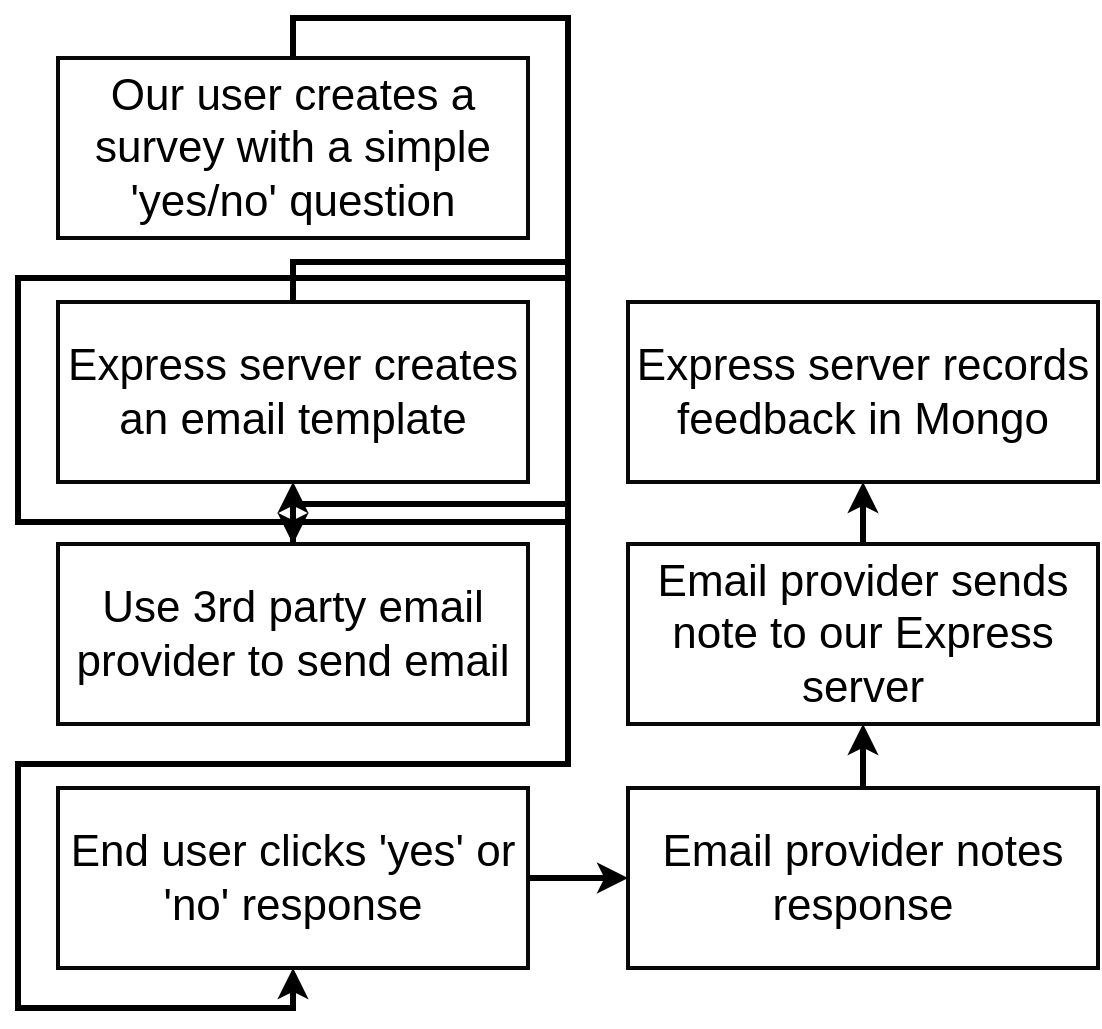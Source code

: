 <mxfile version="14.9.6" type="github" pages="22"><diagram id="19e4768a-b70c-e821-fc68-762da10e02a7" name="001 - surveys"><mxGraphModel dx="1075" dy="625" grid="1" gridSize="10" guides="1" tooltips="1" connect="1" arrows="1" fold="1" page="1" pageScale="1" pageWidth="1100" pageHeight="850" background="#ffffff" math="0" shadow="0"><root><mxCell id="0"/><mxCell id="1" parent="0"/><mxCell id="14" style="edgeStyle=orthogonalEdgeStyle;rounded=0;html=1;exitX=0.5;exitY=0;entryX=0.5;entryY=1;startArrow=none;startFill=0;endArrow=classic;endFill=1;jettySize=auto;orthogonalLoop=1;strokeColor=#000000;strokeWidth=3;fontSize=22;fontColor=#000000;" parent="1" source="2" target="9" edge="1"><mxGeometry relative="1" as="geometry"/></mxCell><mxCell id="2" value="Our user creates a survey with a simple 'yes/no' question" style="rounded=0;whiteSpace=wrap;html=1;shadow=0;labelBackgroundColor=none;strokeColor=#080808;strokeWidth=2;fillColor=#ffffff;fontSize=22;fontColor=#000000;align=center;flipV=1;" parent="1" vertex="1"><mxGeometry x="290" y="80" width="235" height="90" as="geometry"/></mxCell><mxCell id="16" style="edgeStyle=orthogonalEdgeStyle;rounded=0;html=1;exitX=0.5;exitY=0;entryX=0.5;entryY=1;startArrow=none;startFill=0;endArrow=classic;endFill=1;jettySize=auto;orthogonalLoop=1;strokeColor=#000000;strokeWidth=3;fontSize=22;fontColor=#000000;" parent="1" source="5" target="10" edge="1"><mxGeometry relative="1" as="geometry"/></mxCell><mxCell id="5" value="Use 3rd party email provider to send email" style="rounded=0;whiteSpace=wrap;html=1;shadow=0;labelBackgroundColor=none;strokeColor=#080808;strokeWidth=2;fillColor=#ffffff;fontSize=22;fontColor=#000000;align=center;flipV=1;" parent="1" vertex="1"><mxGeometry x="290" y="323" width="235" height="90" as="geometry"/></mxCell><mxCell id="15" style="edgeStyle=orthogonalEdgeStyle;rounded=0;html=1;exitX=0.5;exitY=0;startArrow=none;startFill=0;endArrow=classic;endFill=1;jettySize=auto;orthogonalLoop=1;strokeColor=#000000;strokeWidth=3;fontSize=22;fontColor=#000000;" parent="1" source="9" target="5" edge="1"><mxGeometry relative="1" as="geometry"/></mxCell><mxCell id="9" value="Express server creates an email template" style="rounded=0;whiteSpace=wrap;html=1;shadow=0;labelBackgroundColor=none;strokeColor=#080808;strokeWidth=2;fillColor=#ffffff;fontSize=22;fontColor=#000000;align=center;flipV=1;" parent="1" vertex="1"><mxGeometry x="290" y="202" width="235" height="90" as="geometry"/></mxCell><mxCell id="17" style="edgeStyle=orthogonalEdgeStyle;rounded=0;html=1;exitX=1;exitY=0.5;entryX=0;entryY=0.5;startArrow=none;startFill=0;endArrow=classic;endFill=1;jettySize=auto;orthogonalLoop=1;strokeColor=#000000;strokeWidth=3;fontSize=22;fontColor=#000000;" parent="1" source="10" target="11" edge="1"><mxGeometry relative="1" as="geometry"/></mxCell><mxCell id="10" value="End user clicks 'yes' or 'no' response" style="rounded=0;whiteSpace=wrap;html=1;shadow=0;labelBackgroundColor=none;strokeColor=#080808;strokeWidth=2;fillColor=#ffffff;fontSize=22;fontColor=#000000;align=center;flipV=1;" parent="1" vertex="1"><mxGeometry x="290" y="445" width="235" height="90" as="geometry"/></mxCell><mxCell id="18" style="edgeStyle=orthogonalEdgeStyle;rounded=0;html=1;exitX=0.5;exitY=0;entryX=0.5;entryY=1;startArrow=none;startFill=0;endArrow=classic;endFill=1;jettySize=auto;orthogonalLoop=1;strokeColor=#000000;strokeWidth=3;fontSize=22;fontColor=#000000;" parent="1" source="11" target="12" edge="1"><mxGeometry relative="1" as="geometry"/></mxCell><mxCell id="11" value="Email provider notes response" style="rounded=0;whiteSpace=wrap;html=1;shadow=0;labelBackgroundColor=none;strokeColor=#080808;strokeWidth=2;fillColor=#ffffff;fontSize=22;fontColor=#000000;align=center;" parent="1" vertex="1"><mxGeometry x="575" y="445" width="235" height="90" as="geometry"/></mxCell><mxCell id="19" style="edgeStyle=orthogonalEdgeStyle;rounded=0;html=1;exitX=0.5;exitY=0;entryX=0.5;entryY=1;startArrow=none;startFill=0;endArrow=classic;endFill=1;jettySize=auto;orthogonalLoop=1;strokeColor=#000000;strokeWidth=3;fontSize=22;fontColor=#000000;" parent="1" source="12" target="13" edge="1"><mxGeometry relative="1" as="geometry"/></mxCell><mxCell id="12" value="Email provider sends note to our Express server" style="rounded=0;whiteSpace=wrap;html=1;shadow=0;labelBackgroundColor=none;strokeColor=#080808;strokeWidth=2;fillColor=#ffffff;fontSize=22;fontColor=#000000;align=center;" parent="1" vertex="1"><mxGeometry x="575" y="323" width="235" height="90" as="geometry"/></mxCell><mxCell id="13" value="Express server records feedback in Mongo" style="rounded=0;whiteSpace=wrap;html=1;shadow=0;labelBackgroundColor=none;strokeColor=#080808;strokeWidth=2;fillColor=#ffffff;fontSize=22;fontColor=#000000;align=center;" parent="1" vertex="1"><mxGeometry x="575" y="202" width="235" height="90" as="geometry"/></mxCell></root></mxGraphModel></diagram><diagram id="1f49a9e2-5cd4-761f-f0bd-b6e153580f11" name="002 - survey routes"><mxGraphModel dx="1238" dy="539" grid="1" gridSize="10" guides="1" tooltips="1" connect="1" arrows="1" fold="1" page="1" pageScale="1" pageWidth="1100" pageHeight="850" background="#ffffff" math="0" shadow="0"><root><mxCell id="0"/><mxCell id="1" parent="0"/><mxCell id="2" value="GET /api/surveys" style="rounded=0;whiteSpace=wrap;html=1;shadow=0;labelBackgroundColor=none;strokeColor=#080808;strokeWidth=2;fillColor=#ffffff;fontSize=22;fontColor=#000000;align=center;" vertex="1" parent="1"><mxGeometry x="280" y="151" width="310" height="60" as="geometry"/></mxCell><mxCell id="4" value="POST /api/surveys" style="rounded=0;whiteSpace=wrap;html=1;shadow=0;labelBackgroundColor=none;strokeColor=#080808;strokeWidth=2;fillColor=#ffffff;fontSize=22;fontColor=#000000;align=center;" vertex="1" parent="1"><mxGeometry x="280" y="351" width="310" height="60" as="geometry"/></mxCell><mxCell id="5" value="POST /api/surveys/webhooks" style="rounded=0;whiteSpace=wrap;html=1;shadow=0;labelBackgroundColor=none;strokeColor=#080808;strokeWidth=2;fillColor=#ffffff;fontSize=22;fontColor=#000000;align=center;" vertex="1" parent="1"><mxGeometry x="280" y="250" width="310" height="60" as="geometry"/></mxCell><mxCell id="6" value="Return a list of surveys created by the current_user" style="text;html=1;strokeColor=none;fillColor=none;align=left;verticalAlign=middle;whiteSpace=wrap;rounded=0;shadow=0;labelBackgroundColor=none;fontSize=22;fontColor=#000000;" vertex="1" parent="1"><mxGeometry x="600" y="165" width="300" height="30" as="geometry"/></mxCell><mxCell id="7" value="Create a new survey and send out a big email" style="text;html=1;strokeColor=none;fillColor=none;align=left;verticalAlign=middle;whiteSpace=wrap;rounded=0;shadow=0;labelBackgroundColor=none;fontSize=22;fontColor=#000000;" vertex="1" parent="1"><mxGeometry x="600" y="366" width="250" height="30" as="geometry"/></mxCell><mxCell id="8" value="Record feedback from a user" style="text;html=1;strokeColor=none;fillColor=none;align=left;verticalAlign=middle;whiteSpace=wrap;rounded=0;shadow=0;labelBackgroundColor=none;fontSize=22;fontColor=#000000;" vertex="1" parent="1"><mxGeometry x="600" y="265" width="230" height="30" as="geometry"/></mxCell><mxCell id="9" value="title" style="rounded=0;whiteSpace=wrap;html=1;shadow=0;labelBackgroundColor=none;strokeColor=#080808;strokeWidth=2;fillColor=#ffffff;fontSize=22;fontColor=#000000;align=center;" vertex="1" parent="1"><mxGeometry x="370" y="411" width="220" height="60" as="geometry"/></mxCell><mxCell id="10" value="subject" style="rounded=0;whiteSpace=wrap;html=1;shadow=0;labelBackgroundColor=none;strokeColor=#080808;strokeWidth=2;fillColor=#ffffff;fontSize=22;fontColor=#000000;align=center;" vertex="1" parent="1"><mxGeometry x="370" y="471" width="220" height="60" as="geometry"/></mxCell><mxCell id="11" value="body" style="rounded=0;whiteSpace=wrap;html=1;shadow=0;labelBackgroundColor=none;strokeColor=#080808;strokeWidth=2;fillColor=#ffffff;fontSize=22;fontColor=#000000;align=center;" vertex="1" parent="1"><mxGeometry x="370" y="531" width="220" height="60" as="geometry"/></mxCell><mxCell id="13" value="recipients" style="rounded=0;whiteSpace=wrap;html=1;shadow=0;labelBackgroundColor=none;strokeColor=#080808;strokeWidth=2;fillColor=#ffffff;fontSize=22;fontColor=#000000;align=center;" vertex="1" parent="1"><mxGeometry x="370" y="591" width="220" height="60" as="geometry"/></mxCell><mxCell id="14" value="Title of the survey the user will see in our app" style="text;html=1;strokeColor=none;fillColor=none;align=left;verticalAlign=middle;whiteSpace=wrap;rounded=0;shadow=0;labelBackgroundColor=none;fontSize=16;fontColor=#000000;" vertex="1" parent="1"><mxGeometry x="590" y="426" width="220" height="30" as="geometry"/></mxCell><mxCell id="15" value="Subject line" style="text;html=1;strokeColor=none;fillColor=none;align=left;verticalAlign=middle;whiteSpace=wrap;rounded=0;shadow=0;labelBackgroundColor=none;fontSize=16;fontColor=#000000;" vertex="1" parent="1"><mxGeometry x="595" y="486" width="220" height="30" as="geometry"/></mxCell><mxCell id="16" value="Text to show in the survey" style="text;html=1;strokeColor=none;fillColor=none;align=left;verticalAlign=middle;whiteSpace=wrap;rounded=0;shadow=0;labelBackgroundColor=none;fontSize=16;fontColor=#000000;" vertex="1" parent="1"><mxGeometry x="595" y="546" width="220" height="30" as="geometry"/></mxCell><mxCell id="17" value="Comma-separated STRING of email addresses to send survey to" style="text;html=1;strokeColor=none;fillColor=none;align=left;verticalAlign=middle;whiteSpace=wrap;rounded=0;shadow=0;labelBackgroundColor=none;fontSize=16;fontColor=#000000;" vertex="1" parent="1"><mxGeometry x="595" y="606" width="220" height="30" as="geometry"/></mxCell><mxCell id="18" value="Survey Routes" style="rounded=0;whiteSpace=wrap;html=1;shadow=0;labelBackgroundColor=none;strokeColor=#6c8ebf;strokeWidth=2;fillColor=#dae8fc;fontSize=16;fontColor=#000000;align=left;" vertex="1" parent="1"><mxGeometry x="160" y="151" width="120" height="260" as="geometry"/></mxCell><mxCell id="19" style="edgeStyle=orthogonalEdgeStyle;rounded=0;html=1;exitX=0.5;exitY=1;entryX=0.5;entryY=1;startArrow=none;startFill=0;endArrow=classic;endFill=1;jettySize=auto;orthogonalLoop=1;strokeColor=#000000;strokeWidth=3;fontSize=16;fontColor=#000000;" edge="1" parent="1" source="7" target="7"><mxGeometry relative="1" as="geometry"/></mxCell></root></mxGraphModel></diagram><diagram id="9c7ed39e-4756-d7bb-2887-d3f23be6d219" name="003 - sample survey"><mxGraphModel dx="990" dy="431" grid="1" gridSize="10" guides="1" tooltips="1" connect="1" arrows="1" fold="1" page="1" pageScale="1" pageWidth="1100" pageHeight="850" background="#ffffff" math="0" shadow="0"><root><mxCell id="0"/><mxCell id="1" parent="0"/><mxCell id="2" value="" style="strokeWidth=1;shadow=0;dashed=0;align=center;html=1;shape=mxgraph.mockup.containers.browserWindow;rSize=0;fillColor=#ffffff;strokeColor=#666666;mainText=,;recursiveResize=0;rounded=0;labelBackgroundColor=none;fontSize=22;fontColor=#000000;" vertex="1" parent="1"><mxGeometry x="325" y="90" width="550" height="380" as="geometry"/></mxCell><mxCell id="3" value="Page 1" style="strokeWidth=1;shadow=0;dashed=0;align=center;html=1;shape=mxgraph.mockup.containers.anchor;fontSize=17;fontColor=#666666;align=left;" vertex="1" parent="2"><mxGeometry x="60" y="12" width="110" height="26" as="geometry"/></mxCell><mxCell id="4" value="gmail.com" style="strokeWidth=1;shadow=0;dashed=0;align=center;html=1;shape=mxgraph.mockup.containers.anchor;rSize=0;fontSize=17;fontColor=#666666;align=left;" vertex="1" parent="2"><mxGeometry x="130" y="60" width="250" height="26" as="geometry"/></mxCell><mxCell id="5" value="Gmail" style="rounded=0;whiteSpace=wrap;html=1;shadow=0;labelBackgroundColor=none;strokeColor=#080808;strokeWidth=2;fillColor=#ffffff;fontSize=22;fontColor=#000000;align=center;" vertex="1" parent="2"><mxGeometry y="110" width="120" height="40" as="geometry"/></mxCell><mxCell id="6" value="" style="rounded=0;whiteSpace=wrap;html=1;shadow=0;labelBackgroundColor=none;strokeColor=#080808;strokeWidth=2;fillColor=#ffffff;fontSize=22;fontColor=#000000;align=center;" vertex="1" parent="2"><mxGeometry y="150" width="120" height="230" as="geometry"/></mxCell><mxCell id="7" value="Inbox" style="text;html=1;strokeColor=none;fillColor=none;align=center;verticalAlign=middle;whiteSpace=wrap;rounded=0;shadow=0;labelBackgroundColor=none;fontSize=22;fontColor=#000000;" vertex="1" parent="2"><mxGeometry x="40" y="170" width="40" height="20" as="geometry"/></mxCell><mxCell id="14" value="Trash" style="text;html=1;strokeColor=none;fillColor=none;align=center;verticalAlign=middle;whiteSpace=wrap;rounded=0;shadow=0;labelBackgroundColor=none;fontSize=22;fontColor=#000000;" vertex="1" parent="2"><mxGeometry x="40" y="210" width="40" height="20" as="geometry"/></mxCell><mxCell id="15" value="Subject: Do you like our product?" style="text;html=1;strokeColor=none;fillColor=none;align=left;verticalAlign=middle;whiteSpace=wrap;rounded=0;shadow=0;labelBackgroundColor=none;fontSize=22;fontColor=#000000;" vertex="1" parent="2"><mxGeometry x="130" y="135" width="370" height="10" as="geometry"/></mxCell><mxCell id="16" value="From: feedback@startup.com" style="text;html=1;strokeColor=none;fillColor=none;align=left;verticalAlign=middle;whiteSpace=wrap;rounded=0;shadow=0;labelBackgroundColor=none;fontSize=22;fontColor=#000000;" vertex="1" parent="2"><mxGeometry x="130" y="165" width="370" height="10" as="geometry"/></mxCell><mxCell id="17" value="We were hoping you could tell us if you like using our service. &amp;nbsp;Do you?" style="text;html=1;strokeColor=none;fillColor=none;align=left;verticalAlign=middle;whiteSpace=wrap;rounded=0;shadow=0;labelBackgroundColor=none;fontSize=22;fontColor=#000000;" vertex="1" parent="2"><mxGeometry x="130" y="220" width="370" height="35" as="geometry"/></mxCell><mxCell id="18" value="Yes" style="text;html=1;strokeColor=none;fillColor=none;align=center;verticalAlign=middle;whiteSpace=wrap;rounded=0;shadow=0;labelBackgroundColor=none;fontSize=22;fontColor=#0066CC;fontStyle=4" vertex="1" parent="2"><mxGeometry x="210" y="280" width="40" height="20" as="geometry"/></mxCell><mxCell id="19" value="No" style="text;html=1;strokeColor=none;fillColor=none;align=center;verticalAlign=middle;whiteSpace=wrap;rounded=0;shadow=0;labelBackgroundColor=none;fontSize=22;fontColor=#0066CC;fontStyle=4" vertex="1" parent="2"><mxGeometry x="300" y="280" width="40" height="20" as="geometry"/></mxCell></root></mxGraphModel></diagram><diagram id="16eb1719-a4ae-d472-39e4-60782dcb09a3" name="004 - survey model"><mxGraphModel dx="825" dy="359" grid="1" gridSize="10" guides="1" tooltips="1" connect="1" arrows="1" fold="1" page="1" pageScale="1" pageWidth="1100" pageHeight="850" background="#ffffff" math="0" shadow="0"><root><mxCell id="0"/><mxCell id="1" parent="0"/><mxCell id="6" style="edgeStyle=orthogonalEdgeStyle;rounded=0;html=1;exitX=0.25;exitY=1;entryX=0.75;entryY=0;startArrow=none;startFill=0;endArrow=classic;endFill=1;jettySize=auto;orthogonalLoop=1;strokeColor=#000000;strokeWidth=3;fontSize=22;fontColor=#000000;" edge="1" parent="1" source="2" target="4"><mxGeometry relative="1" as="geometry"/></mxCell><mxCell id="7" style="edgeStyle=orthogonalEdgeStyle;rounded=0;html=1;exitX=0.5;exitY=1;entryX=0.5;entryY=0;startArrow=none;startFill=0;endArrow=classic;endFill=1;jettySize=auto;orthogonalLoop=1;strokeColor=#000000;strokeWidth=3;fontSize=22;fontColor=#000000;" edge="1" parent="1" source="2" target="3"><mxGeometry relative="1" as="geometry"/></mxCell><mxCell id="8" style="edgeStyle=orthogonalEdgeStyle;rounded=0;html=1;exitX=0.75;exitY=1;entryX=0.25;entryY=0;startArrow=none;startFill=0;endArrow=classic;endFill=1;jettySize=auto;orthogonalLoop=1;strokeColor=#000000;strokeWidth=3;fontSize=22;fontColor=#000000;" edge="1" parent="1" source="2" target="5"><mxGeometry relative="1" as="geometry"/></mxCell><mxCell id="2" value="User" style="rounded=0;whiteSpace=wrap;html=1;shadow=0;labelBackgroundColor=none;strokeColor=#080808;strokeWidth=2;fillColor=#ffffff;fontSize=22;fontColor=#000000;align=center;" vertex="1" parent="1"><mxGeometry x="460" y="110" width="120" height="60" as="geometry"/></mxCell><mxCell id="3" value="Survey" style="rounded=0;whiteSpace=wrap;html=1;shadow=0;labelBackgroundColor=none;strokeColor=#080808;strokeWidth=2;fillColor=#ffffff;fontSize=22;fontColor=#000000;align=center;" vertex="1" parent="1"><mxGeometry x="460" y="220" width="120" height="60" as="geometry"/></mxCell><mxCell id="4" value="Survey" style="rounded=0;whiteSpace=wrap;html=1;shadow=0;labelBackgroundColor=none;strokeColor=#080808;strokeWidth=2;fillColor=#ffffff;fontSize=22;fontColor=#000000;align=center;" vertex="1" parent="1"><mxGeometry x="320" y="220" width="120" height="60" as="geometry"/></mxCell><mxCell id="5" value="Survey" style="rounded=0;whiteSpace=wrap;html=1;shadow=0;labelBackgroundColor=none;strokeColor=#080808;strokeWidth=2;fillColor=#ffffff;fontSize=22;fontColor=#000000;align=center;" vertex="1" parent="1"><mxGeometry x="600" y="220" width="120" height="60" as="geometry"/></mxCell><mxCell id="9" value="title" style="rounded=0;whiteSpace=wrap;html=1;shadow=0;labelBackgroundColor=none;strokeColor=#080808;strokeWidth=2;fillColor=#ffffff;fontSize=22;fontColor=#000000;align=center;" vertex="1" parent="1"><mxGeometry x="340" y="280" width="100" height="30" as="geometry"/></mxCell><mxCell id="10" value="body" style="rounded=0;whiteSpace=wrap;html=1;shadow=0;labelBackgroundColor=none;strokeColor=#080808;strokeWidth=2;fillColor=#ffffff;fontSize=22;fontColor=#000000;align=center;" vertex="1" parent="1"><mxGeometry x="340" y="310" width="100" height="30" as="geometry"/></mxCell><mxCell id="11" value="subject" style="rounded=0;whiteSpace=wrap;html=1;shadow=0;labelBackgroundColor=none;strokeColor=#080808;strokeWidth=2;fillColor=#ffffff;fontSize=22;fontColor=#000000;align=center;" vertex="1" parent="1"><mxGeometry x="340" y="340" width="100" height="30" as="geometry"/></mxCell><mxCell id="12" value="recipients" style="rounded=0;whiteSpace=wrap;html=1;shadow=0;labelBackgroundColor=none;strokeColor=#080808;strokeWidth=2;fillColor=#ffffff;fontSize=22;fontColor=#000000;align=center;" vertex="1" parent="1"><mxGeometry x="340" y="370" width="100" height="30" as="geometry"/></mxCell><mxCell id="13" value="title" style="rounded=0;whiteSpace=wrap;html=1;shadow=0;labelBackgroundColor=none;strokeColor=#080808;strokeWidth=2;fillColor=#ffffff;fontSize=22;fontColor=#000000;align=center;" vertex="1" parent="1"><mxGeometry x="480" y="280" width="100" height="30" as="geometry"/></mxCell><mxCell id="14" value="body" style="rounded=0;whiteSpace=wrap;html=1;shadow=0;labelBackgroundColor=none;strokeColor=#080808;strokeWidth=2;fillColor=#ffffff;fontSize=22;fontColor=#000000;align=center;" vertex="1" parent="1"><mxGeometry x="480" y="310" width="100" height="30" as="geometry"/></mxCell><mxCell id="15" value="subject" style="rounded=0;whiteSpace=wrap;html=1;shadow=0;labelBackgroundColor=none;strokeColor=#080808;strokeWidth=2;fillColor=#ffffff;fontSize=22;fontColor=#000000;align=center;" vertex="1" parent="1"><mxGeometry x="480" y="340" width="100" height="30" as="geometry"/></mxCell><mxCell id="16" value="recipients" style="rounded=0;whiteSpace=wrap;html=1;shadow=0;labelBackgroundColor=none;strokeColor=#080808;strokeWidth=2;fillColor=#ffffff;fontSize=22;fontColor=#000000;align=center;" vertex="1" parent="1"><mxGeometry x="480" y="370" width="100" height="30" as="geometry"/></mxCell><mxCell id="17" value="title" style="rounded=0;whiteSpace=wrap;html=1;shadow=0;labelBackgroundColor=none;strokeColor=#080808;strokeWidth=2;fillColor=#ffffff;fontSize=22;fontColor=#000000;align=center;" vertex="1" parent="1"><mxGeometry x="620" y="280" width="100" height="30" as="geometry"/></mxCell><mxCell id="18" value="body" style="rounded=0;whiteSpace=wrap;html=1;shadow=0;labelBackgroundColor=none;strokeColor=#080808;strokeWidth=2;fillColor=#ffffff;fontSize=22;fontColor=#000000;align=center;" vertex="1" parent="1"><mxGeometry x="620" y="310" width="100" height="30" as="geometry"/></mxCell><mxCell id="19" value="subject" style="rounded=0;whiteSpace=wrap;html=1;shadow=0;labelBackgroundColor=none;strokeColor=#080808;strokeWidth=2;fillColor=#ffffff;fontSize=22;fontColor=#000000;align=center;" vertex="1" parent="1"><mxGeometry x="620" y="340" width="100" height="30" as="geometry"/></mxCell><mxCell id="20" value="recipients" style="rounded=0;whiteSpace=wrap;html=1;shadow=0;labelBackgroundColor=none;strokeColor=#080808;strokeWidth=2;fillColor=#ffffff;fontSize=22;fontColor=#000000;align=center;" vertex="1" parent="1"><mxGeometry x="620" y="370" width="100" height="30" as="geometry"/></mxCell></root></mxGraphModel></diagram><diagram id="07ba028c-65b8-9b53-146b-671e78ce435b" name="005 - flow"><mxGraphModel dx="956" dy="431" grid="1" gridSize="10" guides="1" tooltips="1" connect="1" arrows="1" fold="1" page="1" pageScale="1" pageWidth="1100" pageHeight="850" background="#ffffff" math="0" shadow="0"><root><mxCell id="0"/><mxCell id="1" parent="0"/><mxCell id="7" style="edgeStyle=orthogonalEdgeStyle;rounded=0;html=1;exitX=0.5;exitY=1;entryX=0.5;entryY=0;startArrow=none;startFill=0;endArrow=classic;endFill=1;jettySize=auto;orthogonalLoop=1;strokeColor=#000000;strokeWidth=3;fontSize=22;fontColor=#000000;" edge="1" parent="1" source="2" target="3"><mxGeometry relative="1" as="geometry"/></mxCell><mxCell id="2" value="Database Design" style="rounded=0;whiteSpace=wrap;html=1;shadow=0;labelBackgroundColor=none;strokeColor=#080808;strokeWidth=2;fillColor=#ffffff;fontSize=22;fontColor=#000000;align=center;" vertex="1" parent="1"><mxGeometry x="410" y="40" width="120" height="60" as="geometry"/></mxCell><mxCell id="8" style="edgeStyle=orthogonalEdgeStyle;rounded=0;html=1;exitX=0.5;exitY=1;entryX=0.5;entryY=0;startArrow=none;startFill=0;endArrow=classic;endFill=1;jettySize=auto;orthogonalLoop=1;strokeColor=#000000;strokeWidth=3;fontSize=22;fontColor=#000000;" edge="1" parent="1" source="3" target="4"><mxGeometry relative="1" as="geometry"/></mxCell><mxCell id="3" value="API Setup" style="rounded=0;whiteSpace=wrap;html=1;shadow=0;labelBackgroundColor=none;strokeColor=#080808;strokeWidth=2;fillColor=#ffffff;fontSize=22;fontColor=#000000;align=center;" vertex="1" parent="1"><mxGeometry x="410" y="130" width="120" height="60" as="geometry"/></mxCell><mxCell id="9" style="edgeStyle=orthogonalEdgeStyle;rounded=0;html=1;exitX=0.5;exitY=1;startArrow=none;startFill=0;endArrow=classic;endFill=1;jettySize=auto;orthogonalLoop=1;strokeColor=#000000;strokeWidth=3;fontSize=22;fontColor=#000000;" edge="1" parent="1" source="4" target="5"><mxGeometry relative="1" as="geometry"/></mxCell><mxCell id="4" value="Test" style="rounded=0;whiteSpace=wrap;html=1;shadow=0;labelBackgroundColor=none;strokeColor=#080808;strokeWidth=2;fillColor=#ffffff;fontSize=22;fontColor=#000000;align=center;" vertex="1" parent="1"><mxGeometry x="410" y="220" width="120" height="60" as="geometry"/></mxCell><mxCell id="10" style="edgeStyle=orthogonalEdgeStyle;rounded=0;html=1;exitX=0.5;exitY=1;entryX=0.5;entryY=0;startArrow=none;startFill=0;endArrow=classic;endFill=1;jettySize=auto;orthogonalLoop=1;strokeColor=#000000;strokeWidth=3;fontSize=22;fontColor=#000000;" edge="1" parent="1" source="5" target="6"><mxGeometry relative="1" as="geometry"/></mxCell><mxCell id="5" value="Client Setup" style="rounded=0;whiteSpace=wrap;html=1;shadow=0;labelBackgroundColor=none;strokeColor=#080808;strokeWidth=2;fillColor=#ffffff;fontSize=22;fontColor=#000000;align=center;" vertex="1" parent="1"><mxGeometry x="410" y="310" width="120" height="60" as="geometry"/></mxCell><mxCell id="11" style="edgeStyle=orthogonalEdgeStyle;rounded=0;html=1;exitX=1;exitY=0.5;entryX=1;entryY=0.5;startArrow=none;startFill=0;endArrow=classic;endFill=1;jettySize=auto;orthogonalLoop=1;strokeColor=#000000;strokeWidth=3;fontSize=22;fontColor=#000000;" edge="1" parent="1" source="6" target="2"><mxGeometry relative="1" as="geometry"><Array as="points"><mxPoint x="600" y="430"/><mxPoint x="600" y="70"/></Array></mxGeometry></mxCell><mxCell id="12" value="Iterate" style="text;html=1;resizable=0;points=[];align=center;verticalAlign=middle;labelBackgroundColor=#ffffff;fontSize=22;fontColor=#000000;" vertex="1" connectable="0" parent="11"><mxGeometry x="0.08" y="1" relative="1" as="geometry"><mxPoint as="offset"/></mxGeometry></mxCell><mxCell id="6" value="Test" style="rounded=0;whiteSpace=wrap;html=1;shadow=0;labelBackgroundColor=none;strokeColor=#080808;strokeWidth=2;fillColor=#ffffff;fontSize=22;fontColor=#000000;align=center;" vertex="1" parent="1"><mxGeometry x="410" y="400" width="120" height="60" as="geometry"/></mxCell></root></mxGraphModel></diagram><diagram id="1552f209-088e-75bb-a42f-80ce9d3008a9" name="006 - survey schema"><mxGraphModel dx="956" dy="431" grid="1" gridSize="10" guides="1" tooltips="1" connect="1" arrows="1" fold="1" page="1" pageScale="1" pageWidth="1100" pageHeight="850" background="#ffffff" math="0" shadow="0"><root><mxCell id="0"/><mxCell id="1" parent="0"/><mxCell id="17" style="edgeStyle=orthogonalEdgeStyle;rounded=0;html=1;exitX=0;exitY=0.5;entryX=1.003;entryY=0.75;entryPerimeter=0;startArrow=none;startFill=0;endArrow=classic;endFill=1;jettySize=auto;orthogonalLoop=1;strokeColor=#000000;strokeWidth=3;fontSize=22;fontColor=#000000;" edge="1" parent="1" source="2" target="7"><mxGeometry relative="1" as="geometry"/></mxCell><mxCell id="2" value="Survey" style="rounded=0;whiteSpace=wrap;html=1;shadow=0;labelBackgroundColor=none;strokeColor=#080808;strokeWidth=2;fillColor=#ffffff;fontSize=22;fontColor=#000000;align=center;" vertex="1" parent="1"><mxGeometry x="665" y="312" width="120" height="60" as="geometry"/></mxCell><mxCell id="3" value="title" style="rounded=0;whiteSpace=wrap;html=1;shadow=0;labelBackgroundColor=none;strokeColor=#080808;strokeWidth=2;fillColor=#ffffff;fontSize=22;fontColor=#000000;align=center;" vertex="1" parent="1"><mxGeometry x="685" y="372" width="100" height="30" as="geometry"/></mxCell><mxCell id="4" value="body" style="rounded=0;whiteSpace=wrap;html=1;shadow=0;labelBackgroundColor=none;strokeColor=#080808;strokeWidth=2;fillColor=#ffffff;fontSize=22;fontColor=#000000;align=center;" vertex="1" parent="1"><mxGeometry x="685" y="402" width="100" height="30" as="geometry"/></mxCell><mxCell id="5" value="subject" style="rounded=0;whiteSpace=wrap;html=1;shadow=0;labelBackgroundColor=none;strokeColor=#080808;strokeWidth=2;fillColor=#ffffff;fontSize=22;fontColor=#000000;align=center;" vertex="1" parent="1"><mxGeometry x="685" y="432" width="100" height="30" as="geometry"/></mxCell><mxCell id="6" value="recipients" style="rounded=0;whiteSpace=wrap;html=1;shadow=0;labelBackgroundColor=none;strokeColor=#080808;strokeWidth=2;fillColor=#ffffff;fontSize=22;fontColor=#000000;align=center;" vertex="1" parent="1"><mxGeometry x="685" y="462" width="100" height="30" as="geometry"/></mxCell><mxCell id="7" value="" style="strokeWidth=1;shadow=0;dashed=0;align=center;html=1;shape=mxgraph.mockup.containers.browserWindow;rSize=0;fillColor=#ffffff;strokeColor=#666666;mainText=,;recursiveResize=0;rounded=0;labelBackgroundColor=none;fontSize=22;fontColor=#000000;" vertex="1" parent="1"><mxGeometry x="225" y="132" width="340" height="280" as="geometry"/></mxCell><mxCell id="8" value="Page 1" style="strokeWidth=1;shadow=0;dashed=0;align=center;html=1;shape=mxgraph.mockup.containers.anchor;fontSize=17;fontColor=#666666;align=left;" vertex="1" parent="7"><mxGeometry x="60" y="12" width="110" height="26" as="geometry"/></mxCell><mxCell id="9" value="https://www.draw.io" style="strokeWidth=1;shadow=0;dashed=0;align=center;html=1;shape=mxgraph.mockup.containers.anchor;rSize=0;fontSize=17;fontColor=#666666;align=left;" vertex="1" parent="7"><mxGeometry x="130" y="60" width="250" height="26" as="geometry"/></mxCell><mxCell id="10" value="Did you like our service?" style="text;html=1;strokeColor=none;fillColor=none;align=center;verticalAlign=middle;whiteSpace=wrap;rounded=0;shadow=0;labelBackgroundColor=none;fontSize=22;fontColor=#000000;" vertex="1" parent="7"><mxGeometry x="30" y="130" width="280" height="20" as="geometry"/></mxCell><mxCell id="11" value="Yes" style="text;html=1;strokeColor=none;fillColor=none;align=center;verticalAlign=middle;whiteSpace=wrap;rounded=0;shadow=0;labelBackgroundColor=none;fontSize=22;fontColor=#000000;" vertex="1" parent="7"><mxGeometry x="90" y="190" width="40" height="20" as="geometry"/></mxCell><mxCell id="12" value="No" style="text;html=1;strokeColor=none;fillColor=none;align=center;verticalAlign=middle;whiteSpace=wrap;rounded=0;shadow=0;labelBackgroundColor=none;fontSize=22;fontColor=#000000;" vertex="1" parent="7"><mxGeometry x="160" y="190" width="40" height="20" as="geometry"/></mxCell><mxCell id="13" value="Where to store feedback?" style="text;html=1;strokeColor=none;fillColor=none;align=center;verticalAlign=middle;whiteSpace=wrap;rounded=0;shadow=0;labelBackgroundColor=none;fontSize=22;fontColor=#000000;fontStyle=4" vertex="1" parent="1"><mxGeometry x="640" y="170" width="170" height="22" as="geometry"/></mxCell></root></mxGraphModel></diagram><diagram id="032eb356-4b51-eeb2-37fe-c6d0306e76f2" name="007 - yesno"><mxGraphModel dx="956" dy="431" grid="1" gridSize="10" guides="1" tooltips="1" connect="1" arrows="1" fold="1" page="1" pageScale="1" pageWidth="1100" pageHeight="850" background="#ffffff" math="0" shadow="0"><root><mxCell id="0"/><mxCell id="1" parent="0"/><mxCell id="2" style="edgeStyle=orthogonalEdgeStyle;rounded=0;html=1;exitX=0;exitY=0.5;entryX=1.003;entryY=0.75;entryPerimeter=0;startArrow=none;startFill=0;endArrow=classic;endFill=1;jettySize=auto;orthogonalLoop=1;strokeColor=#000000;strokeWidth=3;fontSize=22;fontColor=#000000;" edge="1" source="3" target="8" parent="1"><mxGeometry relative="1" as="geometry"/></mxCell><mxCell id="3" value="Survey" style="rounded=0;whiteSpace=wrap;html=1;shadow=0;labelBackgroundColor=none;strokeColor=#080808;strokeWidth=2;fillColor=#ffffff;fontSize=22;fontColor=#000000;align=center;" vertex="1" parent="1"><mxGeometry x="628" y="297" width="120" height="60" as="geometry"/></mxCell><mxCell id="4" value="title" style="rounded=0;whiteSpace=wrap;html=1;shadow=0;labelBackgroundColor=none;strokeColor=#080808;strokeWidth=2;fillColor=#ffffff;fontSize=22;fontColor=#000000;align=center;" vertex="1" parent="1"><mxGeometry x="648" y="357" width="100" height="30" as="geometry"/></mxCell><mxCell id="5" value="body" style="rounded=0;whiteSpace=wrap;html=1;shadow=0;labelBackgroundColor=none;strokeColor=#080808;strokeWidth=2;fillColor=#ffffff;fontSize=22;fontColor=#000000;align=center;" vertex="1" parent="1"><mxGeometry x="648" y="387" width="100" height="30" as="geometry"/></mxCell><mxCell id="6" value="subject" style="rounded=0;whiteSpace=wrap;html=1;shadow=0;labelBackgroundColor=none;strokeColor=#080808;strokeWidth=2;fillColor=#ffffff;fontSize=22;fontColor=#000000;align=center;" vertex="1" parent="1"><mxGeometry x="648" y="417" width="100" height="30" as="geometry"/></mxCell><mxCell id="7" value="recipients" style="rounded=0;whiteSpace=wrap;html=1;shadow=0;labelBackgroundColor=none;strokeColor=#080808;strokeWidth=2;fillColor=#ffffff;fontSize=22;fontColor=#000000;align=center;" vertex="1" parent="1"><mxGeometry x="648" y="447" width="100" height="30" as="geometry"/></mxCell><mxCell id="8" value="" style="strokeWidth=1;shadow=0;dashed=0;align=center;html=1;shape=mxgraph.mockup.containers.browserWindow;rSize=0;fillColor=#ffffff;strokeColor=#666666;mainText=,;recursiveResize=0;rounded=0;labelBackgroundColor=none;fontSize=22;fontColor=#000000;" vertex="1" parent="1"><mxGeometry x="188" y="117" width="340" height="280" as="geometry"/></mxCell><mxCell id="9" value="Page 1" style="strokeWidth=1;shadow=0;dashed=0;align=center;html=1;shape=mxgraph.mockup.containers.anchor;fontSize=17;fontColor=#666666;align=left;" vertex="1" parent="8"><mxGeometry x="60" y="12" width="110" height="26" as="geometry"/></mxCell><mxCell id="10" value="https://www.draw.io" style="strokeWidth=1;shadow=0;dashed=0;align=center;html=1;shape=mxgraph.mockup.containers.anchor;rSize=0;fontSize=17;fontColor=#666666;align=left;" vertex="1" parent="8"><mxGeometry x="130" y="60" width="250" height="26" as="geometry"/></mxCell><mxCell id="11" value="Did you like our service?" style="text;html=1;strokeColor=none;fillColor=none;align=center;verticalAlign=middle;whiteSpace=wrap;rounded=0;shadow=0;labelBackgroundColor=none;fontSize=22;fontColor=#000000;" vertex="1" parent="8"><mxGeometry x="30" y="130" width="280" height="20" as="geometry"/></mxCell><mxCell id="12" value="Yes" style="text;html=1;strokeColor=none;fillColor=none;align=center;verticalAlign=middle;whiteSpace=wrap;rounded=0;shadow=0;labelBackgroundColor=none;fontSize=22;fontColor=#000000;" vertex="1" parent="8"><mxGeometry x="90" y="190" width="40" height="20" as="geometry"/></mxCell><mxCell id="13" value="No" style="text;html=1;strokeColor=none;fillColor=none;align=center;verticalAlign=middle;whiteSpace=wrap;rounded=0;shadow=0;labelBackgroundColor=none;fontSize=22;fontColor=#000000;" vertex="1" parent="8"><mxGeometry x="160" y="190" width="40" height="20" as="geometry"/></mxCell><mxCell id="15" value="yes" style="rounded=0;whiteSpace=wrap;html=1;shadow=0;labelBackgroundColor=none;strokeColor=#080808;strokeWidth=2;fillColor=#ffffff;fontSize=22;fontColor=#000000;align=center;" vertex="1" parent="1"><mxGeometry x="648" y="477" width="100" height="30" as="geometry"/></mxCell><mxCell id="16" value="no" style="rounded=0;whiteSpace=wrap;html=1;shadow=0;labelBackgroundColor=none;strokeColor=#080808;strokeWidth=2;fillColor=#ffffff;fontSize=22;fontColor=#000000;align=center;" vertex="1" parent="1"><mxGeometry x="648" y="507" width="100" height="30" as="geometry"/></mxCell></root></mxGraphModel></diagram><diagram id="8697a366-0f64-634f-ffed-b445bbf46875" name="008 - duplicates"><mxGraphModel dx="1195" dy="539" grid="1" gridSize="10" guides="1" tooltips="1" connect="1" arrows="1" fold="1" page="1" pageScale="1" pageWidth="1100" pageHeight="850" background="#ffffff" math="0" shadow="0"><root><mxCell id="0"/><mxCell id="1" parent="0"/><mxCell id="2" style="edgeStyle=orthogonalEdgeStyle;rounded=0;html=1;exitX=0;exitY=0.5;entryX=1.003;entryY=0.75;entryPerimeter=0;startArrow=none;startFill=0;endArrow=classic;endFill=1;jettySize=auto;orthogonalLoop=1;strokeColor=#000000;strokeWidth=3;fontSize=22;fontColor=#000000;" edge="1" source="3" target="8" parent="1"><mxGeometry relative="1" as="geometry"/></mxCell><mxCell id="3" value="Survey" style="rounded=0;whiteSpace=wrap;html=1;shadow=0;labelBackgroundColor=none;strokeColor=#080808;strokeWidth=2;fillColor=#ffffff;fontSize=22;fontColor=#000000;align=center;" vertex="1" parent="1"><mxGeometry x="515" y="229" width="120" height="60" as="geometry"/></mxCell><mxCell id="4" value="title" style="rounded=0;whiteSpace=wrap;html=1;shadow=0;labelBackgroundColor=none;strokeColor=#080808;strokeWidth=2;fillColor=#ffffff;fontSize=22;fontColor=#000000;align=center;" vertex="1" parent="1"><mxGeometry x="535" y="289" width="100" height="30" as="geometry"/></mxCell><mxCell id="5" value="body" style="rounded=0;whiteSpace=wrap;html=1;shadow=0;labelBackgroundColor=none;strokeColor=#080808;strokeWidth=2;fillColor=#ffffff;fontSize=22;fontColor=#000000;align=center;" vertex="1" parent="1"><mxGeometry x="535" y="319" width="100" height="30" as="geometry"/></mxCell><mxCell id="6" value="subject" style="rounded=0;whiteSpace=wrap;html=1;shadow=0;labelBackgroundColor=none;strokeColor=#080808;strokeWidth=2;fillColor=#ffffff;fontSize=22;fontColor=#000000;align=center;" vertex="1" parent="1"><mxGeometry x="535" y="349" width="100" height="30" as="geometry"/></mxCell><mxCell id="7" value="recipients" style="rounded=0;whiteSpace=wrap;html=1;shadow=0;labelBackgroundColor=none;strokeColor=#080808;strokeWidth=2;fillColor=#ffffff;fontSize=22;fontColor=#000000;align=center;" vertex="1" parent="1"><mxGeometry x="535" y="379" width="100" height="30" as="geometry"/></mxCell><mxCell id="8" value="" style="strokeWidth=1;shadow=0;dashed=0;align=center;html=1;shape=mxgraph.mockup.containers.browserWindow;rSize=0;fillColor=#ffffff;strokeColor=#666666;mainText=,;recursiveResize=0;rounded=0;labelBackgroundColor=none;fontSize=22;fontColor=#000000;" vertex="1" parent="1"><mxGeometry x="75" y="49" width="340" height="280" as="geometry"/></mxCell><mxCell id="9" value="Page 1" style="strokeWidth=1;shadow=0;dashed=0;align=center;html=1;shape=mxgraph.mockup.containers.anchor;fontSize=17;fontColor=#666666;align=left;" vertex="1" parent="8"><mxGeometry x="60" y="12" width="110" height="26" as="geometry"/></mxCell><mxCell id="10" value="https://www.draw.io" style="strokeWidth=1;shadow=0;dashed=0;align=center;html=1;shape=mxgraph.mockup.containers.anchor;rSize=0;fontSize=17;fontColor=#666666;align=left;" vertex="1" parent="8"><mxGeometry x="130" y="60" width="250" height="26" as="geometry"/></mxCell><mxCell id="11" value="Did you like our service?" style="text;html=1;strokeColor=none;fillColor=none;align=center;verticalAlign=middle;whiteSpace=wrap;rounded=0;shadow=0;labelBackgroundColor=none;fontSize=22;fontColor=#000000;" vertex="1" parent="8"><mxGeometry x="30" y="130" width="280" height="20" as="geometry"/></mxCell><mxCell id="12" value="Yes" style="text;html=1;strokeColor=none;fillColor=none;align=center;verticalAlign=middle;whiteSpace=wrap;rounded=0;shadow=0;labelBackgroundColor=none;fontSize=22;fontColor=#000000;" vertex="1" parent="8"><mxGeometry x="90" y="190" width="40" height="20" as="geometry"/></mxCell><mxCell id="13" value="No" style="text;html=1;strokeColor=none;fillColor=none;align=center;verticalAlign=middle;whiteSpace=wrap;rounded=0;shadow=0;labelBackgroundColor=none;fontSize=22;fontColor=#000000;" vertex="1" parent="8"><mxGeometry x="160" y="190" width="40" height="20" as="geometry"/></mxCell><mxCell id="14" value="yes" style="rounded=0;whiteSpace=wrap;html=1;shadow=0;labelBackgroundColor=none;strokeColor=#080808;strokeWidth=2;fillColor=#ffffff;fontSize=22;fontColor=#000000;align=center;" vertex="1" parent="1"><mxGeometry x="535" y="409" width="100" height="30" as="geometry"/></mxCell><mxCell id="15" value="no" style="rounded=0;whiteSpace=wrap;html=1;shadow=0;labelBackgroundColor=none;strokeColor=#080808;strokeWidth=2;fillColor=#ffffff;fontSize=22;fontColor=#000000;align=center;" vertex="1" parent="1"><mxGeometry x="535" y="439" width="100" height="30" as="geometry"/></mxCell><mxCell id="16" value="How to prevent duplicates?" style="text;html=1;strokeColor=none;fillColor=none;align=center;verticalAlign=middle;whiteSpace=wrap;rounded=0;shadow=0;labelBackgroundColor=none;fontSize=22;fontColor=#000000;fontStyle=5" vertex="1" parent="1"><mxGeometry x="465" y="112" width="240" height="23" as="geometry"/></mxCell><mxCell id="17" value="email" style="rounded=0;whiteSpace=wrap;html=1;shadow=0;labelBackgroundColor=none;strokeColor=#080808;strokeWidth=2;fillColor=#ffffff;fontSize=22;fontColor=#000000;align=center;" vertex="1" parent="1"><mxGeometry x="880" y="279" width="80" height="31" as="geometry"/></mxCell><mxCell id="18" value="clicked" style="rounded=0;whiteSpace=wrap;html=1;shadow=0;labelBackgroundColor=none;strokeColor=#080808;strokeWidth=2;fillColor=#ffffff;fontSize=22;fontColor=#000000;align=center;" vertex="1" parent="1"><mxGeometry x="880" y="309" width="80" height="30" as="geometry"/></mxCell><mxCell id="29" style="edgeStyle=orthogonalEdgeStyle;rounded=0;html=1;exitX=0;exitY=0.5;entryX=1;entryY=0.5;startArrow=none;startFill=0;endArrow=classic;endFill=1;jettySize=auto;orthogonalLoop=1;strokeColor=#000000;strokeWidth=3;fontSize=22;fontColor=#000000;" edge="1" parent="1" source="19" target="7"><mxGeometry relative="1" as="geometry"/></mxCell><mxCell id="19" value="Recipient" style="rounded=0;whiteSpace=wrap;html=1;shadow=0;labelBackgroundColor=none;strokeColor=#080808;strokeWidth=2;fillColor=#ffffff;fontSize=22;fontColor=#000000;align=center;" vertex="1" parent="1"><mxGeometry x="760" y="279" width="120" height="60" as="geometry"/></mxCell><mxCell id="20" value="email" style="rounded=0;whiteSpace=wrap;html=1;shadow=0;labelBackgroundColor=none;strokeColor=#080808;strokeWidth=2;fillColor=#ffffff;fontSize=22;fontColor=#000000;align=center;" vertex="1" parent="1"><mxGeometry x="880" y="339" width="80" height="31" as="geometry"/></mxCell><mxCell id="21" value="clicked" style="rounded=0;whiteSpace=wrap;html=1;shadow=0;labelBackgroundColor=none;strokeColor=#080808;strokeWidth=2;fillColor=#ffffff;fontSize=22;fontColor=#000000;align=center;" vertex="1" parent="1"><mxGeometry x="880" y="369" width="80" height="30" as="geometry"/></mxCell><mxCell id="31" style="edgeStyle=orthogonalEdgeStyle;rounded=0;html=1;exitX=0;exitY=0.5;entryX=1;entryY=0.5;startArrow=none;startFill=0;endArrow=classic;endFill=1;jettySize=auto;orthogonalLoop=1;strokeColor=#000000;strokeWidth=3;fontSize=22;fontColor=#000000;" edge="1" parent="1" source="22" target="7"><mxGeometry relative="1" as="geometry"/></mxCell><mxCell id="22" value="Recipient" style="rounded=0;whiteSpace=wrap;html=1;shadow=0;labelBackgroundColor=none;strokeColor=#080808;strokeWidth=2;fillColor=#ffffff;fontSize=22;fontColor=#000000;align=center;" vertex="1" parent="1"><mxGeometry x="760" y="339" width="120" height="60" as="geometry"/></mxCell><mxCell id="23" value="email" style="rounded=0;whiteSpace=wrap;html=1;shadow=0;labelBackgroundColor=none;strokeColor=#080808;strokeWidth=2;fillColor=#ffffff;fontSize=22;fontColor=#000000;align=center;" vertex="1" parent="1"><mxGeometry x="880" y="399" width="80" height="31" as="geometry"/></mxCell><mxCell id="24" value="clicked" style="rounded=0;whiteSpace=wrap;html=1;shadow=0;labelBackgroundColor=none;strokeColor=#080808;strokeWidth=2;fillColor=#ffffff;fontSize=22;fontColor=#000000;align=center;" vertex="1" parent="1"><mxGeometry x="880" y="429" width="80" height="30" as="geometry"/></mxCell><mxCell id="32" style="edgeStyle=orthogonalEdgeStyle;rounded=0;html=1;exitX=0;exitY=0.5;entryX=1;entryY=0.5;startArrow=none;startFill=0;endArrow=classic;endFill=1;jettySize=auto;orthogonalLoop=1;strokeColor=#000000;strokeWidth=3;fontSize=22;fontColor=#000000;" edge="1" parent="1" source="25" target="7"><mxGeometry relative="1" as="geometry"/></mxCell><mxCell id="25" value="Recipient" style="rounded=0;whiteSpace=wrap;html=1;shadow=0;labelBackgroundColor=none;strokeColor=#080808;strokeWidth=2;fillColor=#ffffff;fontSize=22;fontColor=#000000;align=center;" vertex="1" parent="1"><mxGeometry x="760" y="399" width="120" height="60" as="geometry"/></mxCell><mxCell id="26" value="email" style="rounded=0;whiteSpace=wrap;html=1;shadow=0;labelBackgroundColor=none;strokeColor=#080808;strokeWidth=2;fillColor=#ffffff;fontSize=22;fontColor=#000000;align=center;" vertex="1" parent="1"><mxGeometry x="880" y="459" width="80" height="31" as="geometry"/></mxCell><mxCell id="27" value="clicked" style="rounded=0;whiteSpace=wrap;html=1;shadow=0;labelBackgroundColor=none;strokeColor=#080808;strokeWidth=2;fillColor=#ffffff;fontSize=22;fontColor=#000000;align=center;" vertex="1" parent="1"><mxGeometry x="880" y="489" width="80" height="30" as="geometry"/></mxCell><mxCell id="33" style="edgeStyle=orthogonalEdgeStyle;rounded=0;html=1;exitX=0;exitY=0.5;entryX=1;entryY=0.5;startArrow=none;startFill=0;endArrow=classic;endFill=1;jettySize=auto;orthogonalLoop=1;strokeColor=#000000;strokeWidth=3;fontSize=22;fontColor=#000000;" edge="1" parent="1" source="28" target="7"><mxGeometry relative="1" as="geometry"/></mxCell><mxCell id="28" value="Recipient" style="rounded=0;whiteSpace=wrap;html=1;shadow=0;labelBackgroundColor=none;strokeColor=#080808;strokeWidth=2;fillColor=#ffffff;fontSize=22;fontColor=#000000;align=center;" vertex="1" parent="1"><mxGeometry x="760" y="459" width="120" height="60" as="geometry"/></mxCell></root></mxGraphModel></diagram><diagram id="f272c2b6-ee9a-56f7-9bdf-a2cf29483502" name="009 - subdoc"><mxGraphModel dx="956" dy="431" grid="1" gridSize="10" guides="1" tooltips="1" connect="1" arrows="1" fold="1" page="1" pageScale="1" pageWidth="1100" pageHeight="850" background="#ffffff" math="0" shadow="0"><root><mxCell id="0"/><mxCell id="1" parent="0"/><mxCell id="2" value="Surveys Collection" style="rounded=0;whiteSpace=wrap;html=1;shadow=0;labelBackgroundColor=none;strokeColor=#080808;strokeWidth=2;fillColor=#ffffff;fontSize=22;fontColor=#000000;align=center;" vertex="1" parent="1"><mxGeometry x="205" y="65" width="120" height="60" as="geometry"/></mxCell><mxCell id="3" value="" style="rounded=0;whiteSpace=wrap;html=1;shadow=0;labelBackgroundColor=none;strokeColor=#080808;strokeWidth=2;fillColor=#ffffff;fontSize=22;fontColor=#000000;align=center;" vertex="1" parent="1"><mxGeometry x="205" y="125" width="580" height="260" as="geometry"/></mxCell><mxCell id="4" value="Survey" style="rounded=0;whiteSpace=wrap;html=1;shadow=0;labelBackgroundColor=none;strokeColor=#080808;strokeWidth=2;fillColor=#ffffff;fontSize=22;fontColor=#000000;align=center;" vertex="1" parent="1"><mxGeometry x="225" y="155" width="120" height="60" as="geometry"/></mxCell><mxCell id="5" value="Survey" style="rounded=0;whiteSpace=wrap;html=1;shadow=0;labelBackgroundColor=none;strokeColor=#080808;strokeWidth=2;fillColor=#ffffff;fontSize=22;fontColor=#000000;align=center;" vertex="1" parent="1"><mxGeometry x="365" y="155" width="120" height="60" as="geometry"/></mxCell><mxCell id="6" value="Survey" style="rounded=0;whiteSpace=wrap;html=1;shadow=0;labelBackgroundColor=none;strokeColor=#080808;strokeWidth=2;fillColor=#ffffff;fontSize=22;fontColor=#000000;align=center;" vertex="1" parent="1"><mxGeometry x="505" y="155" width="120" height="60" as="geometry"/></mxCell><mxCell id="7" value="Survey" style="rounded=0;whiteSpace=wrap;html=1;shadow=0;labelBackgroundColor=none;strokeColor=#080808;strokeWidth=2;fillColor=#ffffff;fontSize=22;fontColor=#000000;align=center;" vertex="1" parent="1"><mxGeometry x="645" y="155" width="120" height="60" as="geometry"/></mxCell><mxCell id="8" value="Recipient" style="rounded=0;whiteSpace=wrap;html=1;shadow=0;labelBackgroundColor=none;strokeColor=#080808;strokeWidth=2;fillColor=#ffffff;fontSize=22;fontColor=#000000;align=center;" vertex="1" parent="1"><mxGeometry x="245" y="215" width="100" height="30" as="geometry"/></mxCell><mxCell id="9" value="Recipient" style="rounded=0;whiteSpace=wrap;html=1;shadow=0;labelBackgroundColor=none;strokeColor=#080808;strokeWidth=2;fillColor=#ffffff;fontSize=22;fontColor=#000000;align=center;" vertex="1" parent="1"><mxGeometry x="245" y="245" width="100" height="30" as="geometry"/></mxCell><mxCell id="10" value="Recipient" style="rounded=0;whiteSpace=wrap;html=1;shadow=0;labelBackgroundColor=none;strokeColor=#080808;strokeWidth=2;fillColor=#ffffff;fontSize=22;fontColor=#000000;align=center;" vertex="1" parent="1"><mxGeometry x="245" y="275" width="100" height="30" as="geometry"/></mxCell><mxCell id="11" value="Recipient" style="rounded=0;whiteSpace=wrap;html=1;shadow=0;labelBackgroundColor=none;strokeColor=#080808;strokeWidth=2;fillColor=#ffffff;fontSize=22;fontColor=#000000;align=center;" vertex="1" parent="1"><mxGeometry x="245" y="305" width="100" height="30" as="geometry"/></mxCell><mxCell id="12" value="Recipient" style="rounded=0;whiteSpace=wrap;html=1;shadow=0;labelBackgroundColor=none;strokeColor=#080808;strokeWidth=2;fillColor=#ffffff;fontSize=22;fontColor=#000000;align=center;" vertex="1" parent="1"><mxGeometry x="245" y="335" width="100" height="30" as="geometry"/></mxCell><mxCell id="13" value="Recipient" style="rounded=0;whiteSpace=wrap;html=1;shadow=0;labelBackgroundColor=none;strokeColor=#080808;strokeWidth=2;fillColor=#ffffff;fontSize=22;fontColor=#000000;align=center;" vertex="1" parent="1"><mxGeometry x="385" y="215" width="100" height="30" as="geometry"/></mxCell><mxCell id="14" value="Recipient" style="rounded=0;whiteSpace=wrap;html=1;shadow=0;labelBackgroundColor=none;strokeColor=#080808;strokeWidth=2;fillColor=#ffffff;fontSize=22;fontColor=#000000;align=center;" vertex="1" parent="1"><mxGeometry x="385" y="245" width="100" height="30" as="geometry"/></mxCell><mxCell id="15" value="Recipient" style="rounded=0;whiteSpace=wrap;html=1;shadow=0;labelBackgroundColor=none;strokeColor=#080808;strokeWidth=2;fillColor=#ffffff;fontSize=22;fontColor=#000000;align=center;" vertex="1" parent="1"><mxGeometry x="385" y="275" width="100" height="30" as="geometry"/></mxCell><mxCell id="16" value="Recipient" style="rounded=0;whiteSpace=wrap;html=1;shadow=0;labelBackgroundColor=none;strokeColor=#080808;strokeWidth=2;fillColor=#ffffff;fontSize=22;fontColor=#000000;align=center;" vertex="1" parent="1"><mxGeometry x="385" y="305" width="100" height="30" as="geometry"/></mxCell><mxCell id="17" value="Recipient" style="rounded=0;whiteSpace=wrap;html=1;shadow=0;labelBackgroundColor=none;strokeColor=#080808;strokeWidth=2;fillColor=#ffffff;fontSize=22;fontColor=#000000;align=center;" vertex="1" parent="1"><mxGeometry x="385" y="335" width="100" height="30" as="geometry"/></mxCell><mxCell id="18" value="Recipient" style="rounded=0;whiteSpace=wrap;html=1;shadow=0;labelBackgroundColor=none;strokeColor=#080808;strokeWidth=2;fillColor=#ffffff;fontSize=22;fontColor=#000000;align=center;" vertex="1" parent="1"><mxGeometry x="525" y="215" width="100" height="30" as="geometry"/></mxCell><mxCell id="19" value="Recipient" style="rounded=0;whiteSpace=wrap;html=1;shadow=0;labelBackgroundColor=none;strokeColor=#080808;strokeWidth=2;fillColor=#ffffff;fontSize=22;fontColor=#000000;align=center;" vertex="1" parent="1"><mxGeometry x="525" y="245" width="100" height="30" as="geometry"/></mxCell><mxCell id="20" value="Recipient" style="rounded=0;whiteSpace=wrap;html=1;shadow=0;labelBackgroundColor=none;strokeColor=#080808;strokeWidth=2;fillColor=#ffffff;fontSize=22;fontColor=#000000;align=center;" vertex="1" parent="1"><mxGeometry x="525" y="275" width="100" height="30" as="geometry"/></mxCell><mxCell id="21" value="Recipient" style="rounded=0;whiteSpace=wrap;html=1;shadow=0;labelBackgroundColor=none;strokeColor=#080808;strokeWidth=2;fillColor=#ffffff;fontSize=22;fontColor=#000000;align=center;" vertex="1" parent="1"><mxGeometry x="525" y="305" width="100" height="30" as="geometry"/></mxCell><mxCell id="22" value="Recipient" style="rounded=0;whiteSpace=wrap;html=1;shadow=0;labelBackgroundColor=none;strokeColor=#080808;strokeWidth=2;fillColor=#ffffff;fontSize=22;fontColor=#000000;align=center;" vertex="1" parent="1"><mxGeometry x="525" y="335" width="100" height="30" as="geometry"/></mxCell><mxCell id="23" value="Recipient" style="rounded=0;whiteSpace=wrap;html=1;shadow=0;labelBackgroundColor=none;strokeColor=#080808;strokeWidth=2;fillColor=#ffffff;fontSize=22;fontColor=#000000;align=center;" vertex="1" parent="1"><mxGeometry x="665" y="215" width="100" height="30" as="geometry"/></mxCell><mxCell id="24" value="Recipient" style="rounded=0;whiteSpace=wrap;html=1;shadow=0;labelBackgroundColor=none;strokeColor=#080808;strokeWidth=2;fillColor=#ffffff;fontSize=22;fontColor=#000000;align=center;" vertex="1" parent="1"><mxGeometry x="665" y="245" width="100" height="30" as="geometry"/></mxCell><mxCell id="25" value="Recipient" style="rounded=0;whiteSpace=wrap;html=1;shadow=0;labelBackgroundColor=none;strokeColor=#080808;strokeWidth=2;fillColor=#ffffff;fontSize=22;fontColor=#000000;align=center;" vertex="1" parent="1"><mxGeometry x="665" y="275" width="100" height="30" as="geometry"/></mxCell><mxCell id="26" value="Recipient" style="rounded=0;whiteSpace=wrap;html=1;shadow=0;labelBackgroundColor=none;strokeColor=#080808;strokeWidth=2;fillColor=#ffffff;fontSize=22;fontColor=#000000;align=center;" vertex="1" parent="1"><mxGeometry x="665" y="305" width="100" height="30" as="geometry"/></mxCell><mxCell id="27" value="Recipient" style="rounded=0;whiteSpace=wrap;html=1;shadow=0;labelBackgroundColor=none;strokeColor=#080808;strokeWidth=2;fillColor=#ffffff;fontSize=22;fontColor=#000000;align=center;" vertex="1" parent="1"><mxGeometry x="665" y="335" width="100" height="30" as="geometry"/></mxCell><mxCell id="29" value="" style="shape=curlyBracket;whiteSpace=wrap;html=1;rounded=1;shadow=0;labelBackgroundColor=none;strokeColor=#b85450;strokeWidth=2;fillColor=#f8cecc;fontSize=22;fontColor=#000000;align=center;rotation=180;" vertex="1" parent="1"><mxGeometry x="765" y="215" width="90" height="150" as="geometry"/></mxCell><mxCell id="30" value="Subdocument Collection" style="text;html=1;strokeColor=none;fillColor=none;align=center;verticalAlign=middle;whiteSpace=wrap;rounded=0;shadow=0;labelBackgroundColor=none;fontSize=22;fontColor=#000000;" vertex="1" parent="1"><mxGeometry x="855" y="268" width="150" height="45" as="geometry"/></mxCell></root></mxGraphModel></diagram><diagram id="9b040f8b-a1a2-3b93-020a-b3e0a637a7d5" name="010 - subdoc vs collection"><mxGraphModel dx="1195" dy="539" grid="1" gridSize="10" guides="1" tooltips="1" connect="1" arrows="1" fold="1" page="1" pageScale="1" pageWidth="1100" pageHeight="850" background="#ffffff" math="0" shadow="0"><root><mxCell id="0"/><mxCell id="1" parent="0"/><mxCell id="40" value="" style="rounded=0;whiteSpace=wrap;html=1;shadow=0;labelBackgroundColor=none;strokeColor=#82b366;strokeWidth=2;fillColor=#d5e8d4;fontSize=22;fontColor=#000000;align=center;" vertex="1" parent="1"><mxGeometry x="325" y="360" width="465" height="220" as="geometry"/></mxCell><mxCell id="41" value="Survey Collection" style="text;html=1;strokeColor=none;fillColor=none;align=center;verticalAlign=middle;whiteSpace=wrap;rounded=0;shadow=0;labelBackgroundColor=none;fontSize=22;fontColor=#000000;fontStyle=2" vertex="1" parent="1"><mxGeometry x="210" y="450" width="100" height="20" as="geometry"/></mxCell><mxCell id="36" value="" style="rounded=0;whiteSpace=wrap;html=1;shadow=0;labelBackgroundColor=none;strokeColor=#6c8ebf;strokeWidth=2;fillColor=#dae8fc;fontSize=22;fontColor=#000000;align=center;" vertex="1" parent="1"><mxGeometry x="320" y="210" width="450" height="100" as="geometry"/></mxCell><mxCell id="5" value="Why make a separate collection for Surveys, but not for recipients?" style="text;html=1;strokeColor=none;fillColor=none;align=center;verticalAlign=middle;whiteSpace=wrap;rounded=0;shadow=0;labelBackgroundColor=none;fontSize=22;fontColor=#000000;" vertex="1" parent="1"><mxGeometry x="360" y="140" width="380" height="20" as="geometry"/></mxCell><mxCell id="6" style="edgeStyle=orthogonalEdgeStyle;rounded=0;html=1;exitX=0.25;exitY=1;entryX=0.75;entryY=0;startArrow=none;startFill=0;endArrow=classic;endFill=1;jettySize=auto;orthogonalLoop=1;strokeColor=#000000;strokeWidth=3;fontSize=22;fontColor=#000000;" edge="1" source="9" target="11" parent="1"><mxGeometry relative="1" as="geometry"/></mxCell><mxCell id="7" style="edgeStyle=orthogonalEdgeStyle;rounded=0;html=1;exitX=0.5;exitY=1;entryX=0.5;entryY=0;startArrow=none;startFill=0;endArrow=classic;endFill=1;jettySize=auto;orthogonalLoop=1;strokeColor=#000000;strokeWidth=3;fontSize=22;fontColor=#000000;" edge="1" source="9" target="10" parent="1"><mxGeometry relative="1" as="geometry"/></mxCell><mxCell id="8" style="edgeStyle=orthogonalEdgeStyle;rounded=0;html=1;exitX=0.75;exitY=1;entryX=0.25;entryY=0;startArrow=none;startFill=0;endArrow=classic;endFill=1;jettySize=auto;orthogonalLoop=1;strokeColor=#000000;strokeWidth=3;fontSize=22;fontColor=#000000;" edge="1" source="9" target="12" parent="1"><mxGeometry relative="1" as="geometry"/></mxCell><mxCell id="9" value="User" style="rounded=0;whiteSpace=wrap;html=1;shadow=0;labelBackgroundColor=none;strokeColor=#080808;strokeWidth=2;fillColor=#ffffff;fontSize=22;fontColor=#000000;align=center;" vertex="1" parent="1"><mxGeometry x="490" y="230" width="120" height="60" as="geometry"/></mxCell><mxCell id="10" value="Survey" style="rounded=0;whiteSpace=wrap;html=1;shadow=0;labelBackgroundColor=none;strokeColor=#080808;strokeWidth=2;fillColor=#ffffff;fontSize=22;fontColor=#000000;align=center;" vertex="1" parent="1"><mxGeometry x="490" y="385" width="120" height="60" as="geometry"/></mxCell><mxCell id="11" value="Survey" style="rounded=0;whiteSpace=wrap;html=1;shadow=0;labelBackgroundColor=none;strokeColor=#080808;strokeWidth=2;fillColor=#ffffff;fontSize=22;fontColor=#000000;align=center;" vertex="1" parent="1"><mxGeometry x="350" y="385" width="120" height="60" as="geometry"/></mxCell><mxCell id="12" value="Survey" style="rounded=0;whiteSpace=wrap;html=1;shadow=0;labelBackgroundColor=none;strokeColor=#080808;strokeWidth=2;fillColor=#ffffff;fontSize=22;fontColor=#000000;align=center;" vertex="1" parent="1"><mxGeometry x="630" y="385" width="120" height="60" as="geometry"/></mxCell><mxCell id="13" value="Recipient" style="rounded=0;whiteSpace=wrap;html=1;shadow=0;labelBackgroundColor=none;strokeColor=#080808;strokeWidth=2;fillColor=#ffffff;fontSize=22;fontColor=#000000;align=center;" vertex="1" parent="1"><mxGeometry x="370" y="445" width="100" height="30" as="geometry"/></mxCell><mxCell id="25" value="Recipient" style="rounded=0;whiteSpace=wrap;html=1;shadow=0;labelBackgroundColor=none;strokeColor=#080808;strokeWidth=2;fillColor=#ffffff;fontSize=22;fontColor=#000000;align=center;" vertex="1" parent="1"><mxGeometry x="370" y="475" width="100" height="30" as="geometry"/></mxCell><mxCell id="26" value="Recipient" style="rounded=0;whiteSpace=wrap;html=1;shadow=0;labelBackgroundColor=none;strokeColor=#080808;strokeWidth=2;fillColor=#ffffff;fontSize=22;fontColor=#000000;align=center;" vertex="1" parent="1"><mxGeometry x="370" y="505" width="100" height="30" as="geometry"/></mxCell><mxCell id="27" value="Recipient" style="rounded=0;whiteSpace=wrap;html=1;shadow=0;labelBackgroundColor=none;strokeColor=#080808;strokeWidth=2;fillColor=#ffffff;fontSize=22;fontColor=#000000;align=center;" vertex="1" parent="1"><mxGeometry x="370" y="535" width="100" height="30" as="geometry"/></mxCell><mxCell id="28" value="Recipient" style="rounded=0;whiteSpace=wrap;html=1;shadow=0;labelBackgroundColor=none;strokeColor=#080808;strokeWidth=2;fillColor=#ffffff;fontSize=22;fontColor=#000000;align=center;" vertex="1" parent="1"><mxGeometry x="510" y="445" width="100" height="30" as="geometry"/></mxCell><mxCell id="29" value="Recipient" style="rounded=0;whiteSpace=wrap;html=1;shadow=0;labelBackgroundColor=none;strokeColor=#080808;strokeWidth=2;fillColor=#ffffff;fontSize=22;fontColor=#000000;align=center;" vertex="1" parent="1"><mxGeometry x="510" y="475" width="100" height="30" as="geometry"/></mxCell><mxCell id="30" value="Recipient" style="rounded=0;whiteSpace=wrap;html=1;shadow=0;labelBackgroundColor=none;strokeColor=#080808;strokeWidth=2;fillColor=#ffffff;fontSize=22;fontColor=#000000;align=center;" vertex="1" parent="1"><mxGeometry x="510" y="505" width="100" height="30" as="geometry"/></mxCell><mxCell id="31" value="Recipient" style="rounded=0;whiteSpace=wrap;html=1;shadow=0;labelBackgroundColor=none;strokeColor=#080808;strokeWidth=2;fillColor=#ffffff;fontSize=22;fontColor=#000000;align=center;" vertex="1" parent="1"><mxGeometry x="510" y="535" width="100" height="30" as="geometry"/></mxCell><mxCell id="32" value="Recipient" style="rounded=0;whiteSpace=wrap;html=1;shadow=0;labelBackgroundColor=none;strokeColor=#080808;strokeWidth=2;fillColor=#ffffff;fontSize=22;fontColor=#000000;align=center;" vertex="1" parent="1"><mxGeometry x="650" y="445" width="100" height="30" as="geometry"/></mxCell><mxCell id="33" value="Recipient" style="rounded=0;whiteSpace=wrap;html=1;shadow=0;labelBackgroundColor=none;strokeColor=#080808;strokeWidth=2;fillColor=#ffffff;fontSize=22;fontColor=#000000;align=center;" vertex="1" parent="1"><mxGeometry x="650" y="475" width="100" height="30" as="geometry"/></mxCell><mxCell id="34" value="Recipient" style="rounded=0;whiteSpace=wrap;html=1;shadow=0;labelBackgroundColor=none;strokeColor=#080808;strokeWidth=2;fillColor=#ffffff;fontSize=22;fontColor=#000000;align=center;" vertex="1" parent="1"><mxGeometry x="650" y="505" width="100" height="30" as="geometry"/></mxCell><mxCell id="35" value="Recipient" style="rounded=0;whiteSpace=wrap;html=1;shadow=0;labelBackgroundColor=none;strokeColor=#080808;strokeWidth=2;fillColor=#ffffff;fontSize=22;fontColor=#000000;align=center;" vertex="1" parent="1"><mxGeometry x="650" y="535" width="100" height="30" as="geometry"/></mxCell><mxCell id="37" value="User" style="rounded=0;whiteSpace=wrap;html=1;shadow=0;labelBackgroundColor=none;strokeColor=#080808;strokeWidth=2;fillColor=#ffffff;fontSize=22;fontColor=#000000;align=center;" vertex="1" parent="1"><mxGeometry x="620" y="230" width="120" height="60" as="geometry"/></mxCell><mxCell id="38" value="User" style="rounded=0;whiteSpace=wrap;html=1;shadow=0;labelBackgroundColor=none;strokeColor=#080808;strokeWidth=2;fillColor=#ffffff;fontSize=22;fontColor=#000000;align=center;" vertex="1" parent="1"><mxGeometry x="360" y="230" width="120" height="60" as="geometry"/></mxCell><mxCell id="39" value="User Collection" style="text;html=1;strokeColor=none;fillColor=none;align=center;verticalAlign=middle;whiteSpace=wrap;rounded=0;shadow=0;labelBackgroundColor=none;fontSize=22;fontColor=#000000;fontStyle=2" vertex="1" parent="1"><mxGeometry x="210" y="250" width="100" height="20" as="geometry"/></mxCell></root></mxGraphModel></diagram><diagram id="220ea2ce-b430-ab29-6ba7-c365f67d94f9" name="011 - max emails"><mxGraphModel dx="825" dy="359" grid="1" gridSize="10" guides="1" tooltips="1" connect="1" arrows="1" fold="1" page="1" pageScale="1" pageWidth="1100" pageHeight="850" background="#ffffff" math="0" shadow="0"><root><mxCell id="0"/><mxCell id="1" parent="0"/><mxCell id="3" style="edgeStyle=orthogonalEdgeStyle;rounded=0;html=1;exitX=1;exitY=0.5;startArrow=none;startFill=0;endArrow=classic;endFill=1;jettySize=auto;orthogonalLoop=1;strokeColor=#000000;strokeWidth=3;fontSize=22;fontColor=#000000;" edge="1" parent="1" source="2"><mxGeometry relative="1" as="geometry"><mxPoint x="520" y="180" as="targetPoint"/></mxGeometry></mxCell><mxCell id="2" value="ste.grider@gmail.com" style="rounded=0;whiteSpace=wrap;html=1;shadow=0;labelBackgroundColor=none;strokeColor=#080808;strokeWidth=2;fillColor=#ffffff;fontSize=22;fontColor=#000000;align=center;" vertex="1" parent="1"><mxGeometry x="230" y="150" width="230" height="60" as="geometry"/></mxCell><mxCell id="4" value="20 bytes" style="text;html=1;resizable=0;points=[];autosize=1;align=left;verticalAlign=top;spacingTop=-4;fontSize=22;fontColor=#000000;" vertex="1" parent="1"><mxGeometry x="530" y="166" width="100" height="30" as="geometry"/></mxCell><mxCell id="6" value="&lt;u&gt;Mongo Size limit for a single record = 4mb!&lt;/u&gt;" style="text;html=1;strokeColor=none;fillColor=none;align=center;verticalAlign=middle;whiteSpace=wrap;rounded=0;shadow=0;labelBackgroundColor=none;fontSize=22;fontColor=#000000;" vertex="1" parent="1"><mxGeometry x="250" y="100" width="470" as="geometry"/></mxCell><mxCell id="7" value="ste.grider@gmail.com" style="rounded=0;whiteSpace=wrap;html=1;shadow=0;labelBackgroundColor=none;strokeColor=#080808;strokeWidth=2;fillColor=#ffffff;fontSize=22;fontColor=#000000;align=center;" vertex="1" parent="1"><mxGeometry x="230" y="240" width="230" height="60" as="geometry"/></mxCell><mxCell id="10" style="edgeStyle=orthogonalEdgeStyle;rounded=0;html=1;exitX=1;exitY=0.5;startArrow=none;startFill=0;endArrow=classic;endFill=1;jettySize=auto;orthogonalLoop=1;strokeColor=#000000;strokeWidth=3;fontSize=22;fontColor=#000000;" edge="1" parent="1"><mxGeometry relative="1" as="geometry"><mxPoint x="630" y="270" as="targetPoint"/><mxPoint x="580" y="270" as="sourcePoint"/></mxGeometry></mxCell><mxCell id="9" value="x 200,000" style="text;html=1;strokeColor=none;fillColor=none;align=center;verticalAlign=middle;whiteSpace=wrap;rounded=0;shadow=0;labelBackgroundColor=none;fontSize=22;fontColor=#000000;" vertex="1" parent="1"><mxGeometry x="450" y="260" width="150" height="20" as="geometry"/></mxCell><mxCell id="11" value="~4 mb" style="text;html=1;resizable=0;points=[];autosize=1;align=left;verticalAlign=top;spacingTop=-4;fontSize=22;fontColor=#000000;" vertex="1" parent="1"><mxGeometry x="640" y="255" width="80" height="30" as="geometry"/></mxCell></root></mxGraphModel></diagram><diagram id="fb04dda7-b633-6b1f-8fe4-a8868d6244ac" name="012 - survey nest"><mxGraphModel dx="922" dy="431" grid="1" gridSize="10" guides="1" tooltips="1" connect="1" arrows="1" fold="1" page="1" pageScale="1" pageWidth="1100" pageHeight="850" background="#ffffff" math="0" shadow="0"><root><mxCell id="0"/><mxCell id="1" parent="0"/><mxCell id="4" value="" style="rounded=0;whiteSpace=wrap;html=1;shadow=0;labelBackgroundColor=none;strokeColor=#6c8ebf;strokeWidth=2;fillColor=#dae8fc;fontSize=22;fontColor=#000000;align=center;" vertex="1" parent="1"><mxGeometry x="280" y="110" width="450" height="370" as="geometry"/></mxCell><mxCell id="5" style="edgeStyle=orthogonalEdgeStyle;rounded=0;html=1;exitX=0.25;exitY=1;entryX=0.75;entryY=0;startArrow=none;startFill=0;endArrow=classic;endFill=1;jettySize=auto;orthogonalLoop=1;strokeColor=#000000;strokeWidth=3;fontSize=22;fontColor=#000000;" edge="1" source="8" target="10" parent="1"><mxGeometry relative="1" as="geometry"/></mxCell><mxCell id="8" value="User" style="rounded=0;whiteSpace=wrap;html=1;shadow=0;labelBackgroundColor=none;strokeColor=#080808;strokeWidth=2;fillColor=#ffffff;fontSize=22;fontColor=#000000;align=center;" vertex="1" parent="1"><mxGeometry x="450" y="130" width="120" height="60" as="geometry"/></mxCell><mxCell id="10" value="Survey" style="rounded=0;whiteSpace=wrap;html=1;shadow=0;labelBackgroundColor=none;strokeColor=#080808;strokeWidth=2;fillColor=#ffffff;fontSize=22;fontColor=#000000;align=center;" vertex="1" parent="1"><mxGeometry x="470" y="190" width="100" height="140" as="geometry"/></mxCell><mxCell id="12" value="Recipient" style="rounded=0;whiteSpace=wrap;html=1;shadow=0;labelBackgroundColor=none;strokeColor=#080808;strokeWidth=2;fillColor=#ffffff;fontSize=22;fontColor=#000000;align=center;" vertex="1" parent="1"><mxGeometry x="570" y="200" width="100" height="30" as="geometry"/></mxCell><mxCell id="13" value="Recipient" style="rounded=0;whiteSpace=wrap;html=1;shadow=0;labelBackgroundColor=none;strokeColor=#080808;strokeWidth=2;fillColor=#ffffff;fontSize=22;fontColor=#000000;align=center;" vertex="1" parent="1"><mxGeometry x="570" y="230" width="100" height="30" as="geometry"/></mxCell><mxCell id="14" value="Recipient" style="rounded=0;whiteSpace=wrap;html=1;shadow=0;labelBackgroundColor=none;strokeColor=#080808;strokeWidth=2;fillColor=#ffffff;fontSize=22;fontColor=#000000;align=center;" vertex="1" parent="1"><mxGeometry x="570" y="260" width="100" height="30" as="geometry"/></mxCell><mxCell id="15" value="Recipient" style="rounded=0;whiteSpace=wrap;html=1;shadow=0;labelBackgroundColor=none;strokeColor=#080808;strokeWidth=2;fillColor=#ffffff;fontSize=22;fontColor=#000000;align=center;" vertex="1" parent="1"><mxGeometry x="570" y="290" width="100" height="30" as="geometry"/></mxCell><mxCell id="24" value="User" style="rounded=0;whiteSpace=wrap;html=1;shadow=0;labelBackgroundColor=none;strokeColor=#080808;strokeWidth=2;fillColor=#ffffff;fontSize=22;fontColor=#000000;align=center;" vertex="1" parent="1"><mxGeometry x="580" y="130" width="120" height="60" as="geometry"/></mxCell><mxCell id="25" value="User" style="rounded=0;whiteSpace=wrap;html=1;shadow=0;labelBackgroundColor=none;strokeColor=#080808;strokeWidth=2;fillColor=#ffffff;fontSize=22;fontColor=#000000;align=center;" vertex="1" parent="1"><mxGeometry x="320" y="130" width="120" height="60" as="geometry"/></mxCell><mxCell id="26" value="User Collection" style="text;html=1;strokeColor=none;fillColor=none;align=center;verticalAlign=middle;whiteSpace=wrap;rounded=0;shadow=0;labelBackgroundColor=none;fontSize=22;fontColor=#000000;fontStyle=2" vertex="1" parent="1"><mxGeometry x="170" y="150" width="100" height="20" as="geometry"/></mxCell><mxCell id="27" value="Survey" style="rounded=0;whiteSpace=wrap;html=1;shadow=0;labelBackgroundColor=none;strokeColor=#080808;strokeWidth=2;fillColor=#ffffff;fontSize=22;fontColor=#000000;align=center;" vertex="1" parent="1"><mxGeometry x="470" y="330" width="100" height="140" as="geometry"/></mxCell><mxCell id="28" value="Recipient" style="rounded=0;whiteSpace=wrap;html=1;shadow=0;labelBackgroundColor=none;strokeColor=#080808;strokeWidth=2;fillColor=#ffffff;fontSize=22;fontColor=#000000;align=center;" vertex="1" parent="1"><mxGeometry x="570" y="340" width="100" height="30" as="geometry"/></mxCell><mxCell id="29" value="Recipient" style="rounded=0;whiteSpace=wrap;html=1;shadow=0;labelBackgroundColor=none;strokeColor=#080808;strokeWidth=2;fillColor=#ffffff;fontSize=22;fontColor=#000000;align=center;" vertex="1" parent="1"><mxGeometry x="570" y="370" width="100" height="30" as="geometry"/></mxCell><mxCell id="30" value="Recipient" style="rounded=0;whiteSpace=wrap;html=1;shadow=0;labelBackgroundColor=none;strokeColor=#080808;strokeWidth=2;fillColor=#ffffff;fontSize=22;fontColor=#000000;align=center;" vertex="1" parent="1"><mxGeometry x="570" y="400" width="100" height="30" as="geometry"/></mxCell><mxCell id="31" value="Recipient" style="rounded=0;whiteSpace=wrap;html=1;shadow=0;labelBackgroundColor=none;strokeColor=#080808;strokeWidth=2;fillColor=#ffffff;fontSize=22;fontColor=#000000;align=center;" vertex="1" parent="1"><mxGeometry x="570" y="430" width="100" height="30" as="geometry"/></mxCell></root></mxGraphModel></diagram><diagram id="734b549f-3dc8-527d-78b4-75ac950e53fc" name="013 - map"><mxGraphModel dx="1152" dy="539" grid="1" gridSize="10" guides="1" tooltips="1" connect="1" arrows="1" fold="1" page="1" pageScale="1" pageWidth="1100" pageHeight="850" background="#ffffff" math="0" shadow="0"><root><mxCell id="0"/><mxCell id="1" parent="0"/><mxCell id="14" style="edgeStyle=orthogonalEdgeStyle;rounded=0;html=1;exitX=0.5;exitY=1;startArrow=none;startFill=0;endArrow=classic;endFill=1;jettySize=auto;orthogonalLoop=1;strokeColor=#000000;strokeWidth=3;fontSize=12;fontColor=#000000;" edge="1" parent="1" source="11" target="13"><mxGeometry relative="1" as="geometry"/></mxCell><mxCell id="11" value="" style="rounded=0;whiteSpace=wrap;html=1;shadow=0;labelBackgroundColor=none;strokeColor=#080808;strokeWidth=2;fillColor=#ffffff;fontSize=22;fontColor=#000000;align=center;" vertex="1" parent="1"><mxGeometry x="240" y="220" width="610" height="80" as="geometry"/></mxCell><mxCell id="3" style="edgeStyle=orthogonalEdgeStyle;rounded=0;html=1;exitX=0.5;exitY=1;startArrow=none;startFill=0;endArrow=classic;endFill=1;jettySize=auto;orthogonalLoop=1;strokeColor=#000000;strokeWidth=3;fontSize=22;fontColor=#000000;" edge="1" parent="1" source="2"><mxGeometry relative="1" as="geometry"><mxPoint x="540" y="140" as="targetPoint"/></mxGeometry></mxCell><mxCell id="2" value="email@example.com,me@two.com,user@google.com" style="text;html=1;strokeColor=none;fillColor=none;align=center;verticalAlign=middle;whiteSpace=wrap;rounded=0;shadow=0;labelBackgroundColor=none;fontSize=22;fontColor=#000000;" vertex="1" parent="1"><mxGeometry x="520" y="70" width="40" height="20" as="geometry"/></mxCell><mxCell id="10" style="edgeStyle=orthogonalEdgeStyle;rounded=0;html=1;exitX=0.5;exitY=1;entryX=0.3;entryY=0.05;entryPerimeter=0;startArrow=none;startFill=0;endArrow=classic;endFill=1;jettySize=auto;orthogonalLoop=1;strokeColor=#000000;strokeWidth=3;fontSize=22;fontColor=#000000;" edge="1" parent="1" source="4" target="8"><mxGeometry relative="1" as="geometry"/></mxCell><mxCell id="4" value="split(',')" style="rounded=0;whiteSpace=wrap;html=1;shadow=0;labelBackgroundColor=none;strokeColor=#080808;strokeWidth=2;fillColor=#ffffff;fontSize=22;fontColor=#000000;align=center;" vertex="1" parent="1"><mxGeometry x="480" y="140" width="120" height="50" as="geometry"/></mxCell><mxCell id="7" value="email@example.com" style="rounded=0;whiteSpace=wrap;html=1;shadow=0;labelBackgroundColor=none;strokeColor=#080808;strokeWidth=2;fillColor=#ffffff;fontSize=22;fontColor=#000000;align=center;" vertex="1" parent="1"><mxGeometry x="265" y="240" width="230" height="40" as="geometry"/></mxCell><mxCell id="8" value="me@two.com" style="rounded=0;whiteSpace=wrap;html=1;shadow=0;labelBackgroundColor=none;strokeColor=#080808;strokeWidth=2;fillColor=#ffffff;fontSize=22;fontColor=#000000;align=center;" vertex="1" parent="1"><mxGeometry x="495" y="240" width="150" height="40" as="geometry"/></mxCell><mxCell id="9" value="user@google.com" style="rounded=0;whiteSpace=wrap;html=1;shadow=0;labelBackgroundColor=none;strokeColor=#080808;strokeWidth=2;fillColor=#ffffff;fontSize=22;fontColor=#000000;align=center;" vertex="1" parent="1"><mxGeometry x="645" y="240" width="190" height="40" as="geometry"/></mxCell><mxCell id="12" value="&lt;i&gt;Array of strings&lt;/i&gt;" style="text;html=1;strokeColor=none;fillColor=none;align=center;verticalAlign=middle;whiteSpace=wrap;rounded=0;shadow=0;labelBackgroundColor=none;fontSize=22;fontColor=#000000;" vertex="1" parent="1"><mxGeometry x="130" y="230" width="110" height="60" as="geometry"/></mxCell><mxCell id="13" value="map" style="rounded=0;whiteSpace=wrap;html=1;shadow=0;labelBackgroundColor=none;strokeColor=#080808;strokeWidth=2;fillColor=#ffffff;fontSize=22;fontColor=#000000;align=center;" vertex="1" parent="1"><mxGeometry x="485" y="340" width="120" height="50" as="geometry"/></mxCell><mxCell id="15" style="edgeStyle=orthogonalEdgeStyle;rounded=0;html=1;exitX=0.5;exitY=1;startArrow=none;startFill=0;endArrow=classic;endFill=1;jettySize=auto;orthogonalLoop=1;strokeColor=#000000;strokeWidth=3;fontSize=12;fontColor=#000000;" edge="1" parent="1"><mxGeometry relative="1" as="geometry"><mxPoint x="545" y="390" as="sourcePoint"/><mxPoint x="545" y="430" as="targetPoint"/></mxGeometry></mxCell><mxCell id="16" value="" style="rounded=0;whiteSpace=wrap;html=1;shadow=0;labelBackgroundColor=none;strokeColor=#080808;strokeWidth=2;fillColor=#ffffff;fontSize=22;fontColor=#000000;align=center;" vertex="1" parent="1"><mxGeometry x="290" y="430" width="550" height="80" as="geometry"/></mxCell><mxCell id="20" value="&lt;i&gt;Array of Objects&lt;/i&gt;" style="text;html=1;strokeColor=none;fillColor=none;align=center;verticalAlign=middle;whiteSpace=wrap;rounded=0;shadow=0;labelBackgroundColor=none;fontSize=22;fontColor=#000000;" vertex="1" parent="1"><mxGeometry x="180" y="440" width="110" height="60" as="geometry"/></mxCell><mxCell id="21" value="{&lt;br&gt;&amp;nbsp; email: 'email@examle.com'&lt;br&gt;}" style="rounded=0;whiteSpace=wrap;html=1;shadow=0;labelBackgroundColor=none;strokeColor=#080808;strokeWidth=2;fillColor=#ffffff;fontSize=12;fontColor=#000000;align=left;flipV=1;" vertex="1" parent="1"><mxGeometry x="310" y="440" width="160" height="60" as="geometry"/></mxCell><mxCell id="24" value="{&lt;br&gt;&amp;nbsp; email: 'me@two.com'&lt;br&gt;}" style="rounded=0;whiteSpace=wrap;html=1;shadow=0;labelBackgroundColor=none;strokeColor=#080808;strokeWidth=2;fillColor=#ffffff;fontSize=12;fontColor=#000000;align=left;flipV=1;" vertex="1" parent="1"><mxGeometry x="485" y="440" width="160" height="60" as="geometry"/></mxCell><mxCell id="25" value="{&lt;br&gt;&amp;nbsp; email: 'user@google.com'&lt;br&gt;}" style="rounded=0;whiteSpace=wrap;html=1;shadow=0;labelBackgroundColor=none;strokeColor=#080808;strokeWidth=2;fillColor=#ffffff;fontSize=12;fontColor=#000000;align=left;flipV=1;" vertex="1" parent="1"><mxGeometry x="660" y="440" width="160" height="60" as="geometry"/></mxCell></root></mxGraphModel></diagram><diagram id="6f8f5fd6-3fa2-fb5f-7785-7134828c1621" name="014 - survey structure"><mxGraphModel dx="990" dy="431" grid="1" gridSize="10" guides="1" tooltips="1" connect="1" arrows="1" fold="1" page="1" pageScale="1" pageWidth="1100" pageHeight="850" background="#ffffff" math="0" shadow="0"><root><mxCell id="0"/><mxCell id="1" parent="0"/><mxCell id="2" value="" style="rounded=0;whiteSpace=wrap;html=1;shadow=0;labelBackgroundColor=none;strokeColor=#080808;strokeWidth=2;fillColor=#ffffff;fontSize=22;fontColor=#000000;align=center;" vertex="1" parent="1"><mxGeometry x="328" y="180" width="220" height="230" as="geometry"/></mxCell><mxCell id="3" value="Survey Instance" style="text;html=1;strokeColor=none;fillColor=none;align=center;verticalAlign=middle;whiteSpace=wrap;rounded=0;shadow=0;labelBackgroundColor=none;fontSize=22;fontColor=#000000;" vertex="1" parent="1"><mxGeometry x="418" y="140" width="40" height="20" as="geometry"/></mxCell><mxCell id="4" value="title: 'my title'" style="text;html=1;strokeColor=none;fillColor=none;align=left;verticalAlign=middle;whiteSpace=wrap;rounded=0;shadow=0;labelBackgroundColor=none;fontSize=22;fontColor=#000000;" vertex="1" parent="1"><mxGeometry x="338" y="200" width="150" height="20" as="geometry"/></mxCell><mxCell id="5" value="subject: 'Survey!'" style="text;html=1;strokeColor=none;fillColor=none;align=left;verticalAlign=middle;whiteSpace=wrap;rounded=0;shadow=0;labelBackgroundColor=none;fontSize=22;fontColor=#000000;" vertex="1" parent="1"><mxGeometry x="338" y="255" width="190" height="10" as="geometry"/></mxCell><mxCell id="7" value="body: 'Feedback pls'" style="text;html=1;strokeColor=none;fillColor=none;align=left;verticalAlign=middle;whiteSpace=wrap;rounded=0;shadow=0;labelBackgroundColor=none;fontSize=22;fontColor=#000000;" vertex="1" parent="1"><mxGeometry x="338" y="305" width="240" height="10" as="geometry"/></mxCell><mxCell id="10" style="edgeStyle=orthogonalEdgeStyle;rounded=0;html=1;exitX=1;exitY=0.5;entryX=-0.008;entryY=0.405;entryPerimeter=0;startArrow=none;startFill=0;endArrow=classic;endFill=1;jettySize=auto;orthogonalLoop=1;strokeColor=#000000;strokeWidth=3;fontSize=22;fontColor=#000000;" edge="1" parent="1" source="8" target="9"><mxGeometry relative="1" as="geometry"/></mxCell><mxCell id="8" value="recipients:" style="text;html=1;strokeColor=none;fillColor=none;align=center;verticalAlign=middle;whiteSpace=wrap;rounded=0;shadow=0;labelBackgroundColor=none;fontSize=22;fontColor=#000000;" vertex="1" parent="1"><mxGeometry x="338" y="350" width="100" height="20" as="geometry"/></mxCell><mxCell id="9" value="" style="rounded=0;whiteSpace=wrap;html=1;shadow=0;labelBackgroundColor=none;strokeColor=#080808;strokeWidth=2;fillColor=#ffffff;fontSize=22;fontColor=#000000;align=left;" vertex="1" parent="1"><mxGeometry x="624" y="275" width="150" height="210" as="geometry"/></mxCell><mxCell id="11" value="Recipients Subdoc Collection" style="text;html=1;strokeColor=none;fillColor=none;align=center;verticalAlign=middle;whiteSpace=wrap;rounded=0;shadow=0;labelBackgroundColor=none;fontSize=22;fontColor=#000000;" vertex="1" parent="1"><mxGeometry x="647" y="206" width="105" height="50" as="geometry"/></mxCell><mxCell id="13" value="Array of objects" style="text;html=1;strokeColor=none;fillColor=none;align=center;verticalAlign=middle;whiteSpace=wrap;rounded=0;shadow=0;labelBackgroundColor=none;fontSize=22;fontColor=#000000;fontStyle=2" vertex="1" parent="1"><mxGeometry x="645" y="495" width="105" height="50" as="geometry"/></mxCell><mxCell id="14" value="{&lt;br&gt;&amp;nbsp; email: 'me@me.com'&lt;br&gt;}" style="rounded=0;whiteSpace=wrap;html=1;shadow=0;labelBackgroundColor=none;strokeColor=#080808;strokeWidth=2;fillColor=#ffffff;fontSize=12;fontColor=#000000;align=left;flipV=1;" vertex="1" parent="1"><mxGeometry x="637" y="285" width="127" height="60" as="geometry"/></mxCell><mxCell id="17" value="{&lt;br&gt;&amp;nbsp; email: 'me@me.com'&lt;br&gt;}" style="rounded=0;whiteSpace=wrap;html=1;shadow=0;labelBackgroundColor=none;strokeColor=#080808;strokeWidth=2;fillColor=#ffffff;fontSize=12;fontColor=#000000;align=left;flipV=1;" vertex="1" parent="1"><mxGeometry x="637" y="350" width="127" height="60" as="geometry"/></mxCell><mxCell id="18" value="{&lt;br&gt;&amp;nbsp; email: 'me@me.com'&lt;br&gt;}" style="rounded=0;whiteSpace=wrap;html=1;shadow=0;labelBackgroundColor=none;strokeColor=#080808;strokeWidth=2;fillColor=#ffffff;fontSize=12;fontColor=#000000;align=left;flipV=1;" vertex="1" parent="1"><mxGeometry x="637" y="415" width="127" height="60" as="geometry"/></mxCell></root></mxGraphModel></diagram><diagram id="dbab639e-9022-42ed-518e-c902a85141c7" name="015 - flow"><mxGraphModel dx="990" dy="431" grid="1" gridSize="10" guides="1" tooltips="1" connect="1" arrows="1" fold="1" page="1" pageScale="1" pageWidth="1100" pageHeight="850" background="#ffffff" math="0" shadow="0"><root><mxCell id="0"/><mxCell id="1" parent="0"/><mxCell id="7" style="edgeStyle=orthogonalEdgeStyle;rounded=0;html=1;exitX=0.5;exitY=1;startArrow=none;startFill=0;endArrow=classic;endFill=1;jettySize=auto;orthogonalLoop=1;strokeColor=#000000;strokeWidth=3;fontSize=16;fontColor=#000000;" edge="1" parent="1" source="2" target="3"><mxGeometry relative="1" as="geometry"/></mxCell><mxCell id="2" value="Create new Survey instance" style="rounded=0;whiteSpace=wrap;html=1;shadow=0;labelBackgroundColor=none;strokeColor=#080808;strokeWidth=2;fillColor=#ffffff;fontSize=16;fontColor=#000000;align=center;" vertex="1" parent="1"><mxGeometry x="450" y="45" width="120" height="60" as="geometry"/></mxCell><mxCell id="8" style="edgeStyle=orthogonalEdgeStyle;rounded=0;html=1;exitX=0.5;exitY=1;entryX=0.5;entryY=0;startArrow=none;startFill=0;endArrow=classic;endFill=1;jettySize=auto;orthogonalLoop=1;strokeColor=#000000;strokeWidth=3;fontSize=16;fontColor=#000000;" edge="1" parent="1" source="3" target="4"><mxGeometry relative="1" as="geometry"/></mxCell><mxCell id="3" value="Attempt to create and send email" style="rounded=0;whiteSpace=wrap;html=1;shadow=0;labelBackgroundColor=none;strokeColor=#080808;strokeWidth=2;fillColor=#ffffff;fontSize=16;fontColor=#000000;align=center;" vertex="1" parent="1"><mxGeometry x="450" y="125" width="120" height="60" as="geometry"/></mxCell><mxCell id="9" style="edgeStyle=orthogonalEdgeStyle;rounded=0;html=1;exitX=0.5;exitY=1;entryX=0.5;entryY=0;startArrow=none;startFill=0;endArrow=classic;endFill=1;jettySize=auto;orthogonalLoop=1;strokeColor=#000000;strokeWidth=3;fontSize=16;fontColor=#000000;" edge="1" parent="1" source="4" target="5"><mxGeometry relative="1" as="geometry"/></mxCell><mxCell id="4" value="Email sent successfully?" style="rounded=0;whiteSpace=wrap;html=1;shadow=0;labelBackgroundColor=none;strokeColor=#080808;strokeWidth=2;fillColor=#ffffff;fontSize=16;fontColor=#000000;align=center;" vertex="1" parent="1"><mxGeometry x="450" y="205" width="120" height="60" as="geometry"/></mxCell><mxCell id="10" style="edgeStyle=orthogonalEdgeStyle;rounded=0;html=1;exitX=0.5;exitY=1;entryX=0.5;entryY=0;startArrow=none;startFill=0;endArrow=classic;endFill=1;jettySize=auto;orthogonalLoop=1;strokeColor=#000000;strokeWidth=3;fontSize=16;fontColor=#000000;" edge="1" parent="1" source="5" target="6"><mxGeometry relative="1" as="geometry"/></mxCell><mxCell id="5" value="Save survey!" style="rounded=0;whiteSpace=wrap;html=1;shadow=0;labelBackgroundColor=none;strokeColor=#080808;strokeWidth=2;fillColor=#ffffff;fontSize=16;fontColor=#000000;align=center;" vertex="1" parent="1"><mxGeometry x="450" y="285" width="120" height="60" as="geometry"/></mxCell><mxCell id="6" value="Survey handler complete" style="rounded=0;whiteSpace=wrap;html=1;shadow=0;labelBackgroundColor=none;strokeColor=#080808;strokeWidth=2;fillColor=#ffffff;fontSize=16;fontColor=#000000;align=center;" vertex="1" parent="1"><mxGeometry x="450" y="365" width="120" height="60" as="geometry"/></mxCell></root></mxGraphModel></diagram><diagram id="0bcd10ba-c341-4811-a8a3-a615510b7d18" name="016 - emails"><mxGraphModel dx="825" dy="359" grid="1" gridSize="10" guides="1" tooltips="1" connect="1" arrows="1" fold="1" page="1" pageScale="1" pageWidth="1100" pageHeight="850" background="#ffffff" math="0" shadow="0"><root><mxCell id="0"/><mxCell id="1" parent="0"/><mxCell id="10" style="edgeStyle=orthogonalEdgeStyle;rounded=0;html=1;exitX=0.75;exitY=1;entryX=0.25;entryY=0;startArrow=none;startFill=0;endArrow=classic;endFill=1;jettySize=auto;orthogonalLoop=1;strokeColor=#000000;strokeWidth=3;fontSize=16;fontColor=#000000;" edge="1" parent="1" source="4" target="5"><mxGeometry relative="1" as="geometry"/></mxCell><mxCell id="4" value="Survey Instance" style="rounded=0;whiteSpace=wrap;html=1;shadow=0;labelBackgroundColor=none;strokeColor=#080808;strokeWidth=2;fillColor=#ffffff;fontSize=16;fontColor=#000000;align=center;" vertex="1" parent="1"><mxGeometry x="480" y="140" width="120" height="60" as="geometry"/></mxCell><mxCell id="13" style="edgeStyle=orthogonalEdgeStyle;rounded=0;html=1;exitX=0.5;exitY=1;entryX=0.5;entryY=0;startArrow=none;startFill=0;endArrow=classic;endFill=1;jettySize=auto;orthogonalLoop=1;strokeColor=#000000;strokeWidth=3;fontSize=16;fontColor=#000000;" edge="1" parent="1" source="5" target="12"><mxGeometry relative="1" as="geometry"/></mxCell><mxCell id="15" value="http request" style="text;html=1;resizable=0;points=[];align=center;verticalAlign=middle;labelBackgroundColor=#ffffff;fontSize=22;fontColor=#000000;" vertex="1" connectable="0" parent="13"><mxGeometry x="-0.333" relative="1" as="geometry"><mxPoint y="6" as="offset"/></mxGeometry></mxCell><mxCell id="5" value="Mailer" style="rounded=0;whiteSpace=wrap;html=1;shadow=0;labelBackgroundColor=none;strokeColor=#080808;strokeWidth=2;fillColor=#ffffff;fontSize=16;fontColor=#000000;align=center;" vertex="1" parent="1"><mxGeometry x="550" y="250" width="120" height="60" as="geometry"/></mxCell><mxCell id="11" style="edgeStyle=orthogonalEdgeStyle;rounded=0;html=1;exitX=0.25;exitY=1;entryX=0.75;entryY=0;startArrow=none;startFill=0;endArrow=classic;endFill=1;jettySize=auto;orthogonalLoop=1;strokeColor=#000000;strokeWidth=3;fontSize=16;fontColor=#000000;" edge="1" parent="1" source="9" target="5"><mxGeometry relative="1" as="geometry"/></mxCell><mxCell id="9" value="Email Template" style="rounded=0;whiteSpace=wrap;html=1;shadow=0;labelBackgroundColor=none;strokeColor=#080808;strokeWidth=2;fillColor=#ffffff;fontSize=16;fontColor=#000000;align=center;" vertex="1" parent="1"><mxGeometry x="620" y="140" width="120" height="60" as="geometry"/></mxCell><mxCell id="12" value="Send 'Mailer' to Email Provider" style="rounded=0;whiteSpace=wrap;html=1;shadow=0;labelBackgroundColor=none;strokeColor=#080808;strokeWidth=2;fillColor=#ffffff;fontSize=16;fontColor=#000000;align=center;" vertex="1" parent="1"><mxGeometry x="550" y="380" width="120" height="60" as="geometry"/></mxCell><mxCell id="14" value="Email generation helper" style="text;html=1;strokeColor=none;fillColor=none;align=left;verticalAlign=middle;whiteSpace=wrap;rounded=0;shadow=0;labelBackgroundColor=none;fontSize=16;fontColor=#000000;fontStyle=2" vertex="1" parent="1"><mxGeometry x="680" y="270" width="80" height="20" as="geometry"/></mxCell></root></mxGraphModel></diagram><diagram id="65290125-e3f8-159a-d4ad-dbac9aec871a" name="017 - rules of email"><mxGraphModel dx="990" dy="431" grid="1" gridSize="10" guides="1" tooltips="1" connect="1" arrows="1" fold="1" page="1" pageScale="1" pageWidth="1100" pageHeight="850" background="#ffffff" math="0" shadow="0"><root><mxCell id="0"/><mxCell id="1" parent="0"/><mxCell id="2" value="Bad Email Approach!" style="text;html=1;strokeColor=none;fillColor=none;align=center;verticalAlign=middle;whiteSpace=wrap;rounded=0;shadow=0;labelBackgroundColor=none;fontSize=32;fontColor=#000000;" vertex="1" parent="1"><mxGeometry x="310" y="95" width="360" height="40" as="geometry"/></mxCell><mxCell id="3" value="Text" style="text;html=1;resizable=0;points=[];autosize=1;align=left;verticalAlign=top;spacingTop=-4;fontSize=32;fontColor=#000000;" vertex="1" parent="1"><mxGeometry x="1207" y="50" width="70" height="40" as="geometry"/></mxCell><mxCell id="20" style="edgeStyle=orthogonalEdgeStyle;rounded=0;html=1;exitX=1;exitY=0.5;entryX=0;entryY=0.5;startArrow=none;startFill=0;endArrow=classic;endFill=1;jettySize=auto;orthogonalLoop=1;strokeColor=#000000;strokeWidth=3;fontSize=16;fontColor=#000000;" edge="1" parent="1" source="4" target="19"><mxGeometry relative="1" as="geometry"/></mxCell><mxCell id="4" value="Mailer" style="rounded=0;whiteSpace=wrap;html=1;shadow=0;labelBackgroundColor=none;strokeColor=#080808;strokeWidth=2;fillColor=#ffffff;fontSize=16;fontColor=#000000;align=center;" vertex="1" parent="1"><mxGeometry x="430" y="165" width="120" height="30" as="geometry"/></mxCell><mxCell id="14" style="edgeStyle=orthogonalEdgeStyle;rounded=0;html=1;exitX=1;exitY=0.5;entryX=0;entryY=0.5;startArrow=none;startFill=0;endArrow=classic;endFill=1;jettySize=auto;orthogonalLoop=1;strokeColor=#000000;strokeWidth=3;fontSize=16;fontColor=#000000;" edge="1" parent="1" source="5" target="4"><mxGeometry relative="1" as="geometry"/></mxCell><mxCell id="5" value="Recipient" style="rounded=0;whiteSpace=wrap;html=1;shadow=0;labelBackgroundColor=none;strokeColor=#080808;strokeWidth=2;fillColor=#ffffff;fontSize=16;fontColor=#000000;align=center;" vertex="1" parent="1"><mxGeometry x="260" y="165" width="120" height="30" as="geometry"/></mxCell><mxCell id="15" style="edgeStyle=orthogonalEdgeStyle;rounded=0;html=1;exitX=1;exitY=0.5;startArrow=none;startFill=0;endArrow=classic;endFill=1;jettySize=auto;orthogonalLoop=1;strokeColor=#000000;strokeWidth=3;fontSize=16;fontColor=#000000;" edge="1" parent="1" source="6" target="10"><mxGeometry relative="1" as="geometry"/></mxCell><mxCell id="6" value="Recipient" style="rounded=0;whiteSpace=wrap;html=1;shadow=0;labelBackgroundColor=none;strokeColor=#080808;strokeWidth=2;fillColor=#ffffff;fontSize=16;fontColor=#000000;align=center;" vertex="1" parent="1"><mxGeometry x="260" y="223" width="120" height="30" as="geometry"/></mxCell><mxCell id="16" style="edgeStyle=orthogonalEdgeStyle;rounded=0;html=1;exitX=1;exitY=0.5;startArrow=none;startFill=0;endArrow=classic;endFill=1;jettySize=auto;orthogonalLoop=1;strokeColor=#000000;strokeWidth=3;fontSize=16;fontColor=#000000;" edge="1" parent="1" source="7" target="11"><mxGeometry relative="1" as="geometry"/></mxCell><mxCell id="7" value="Recipient" style="rounded=0;whiteSpace=wrap;html=1;shadow=0;labelBackgroundColor=none;strokeColor=#080808;strokeWidth=2;fillColor=#ffffff;fontSize=16;fontColor=#000000;align=center;" vertex="1" parent="1"><mxGeometry x="260" y="280" width="120" height="30" as="geometry"/></mxCell><mxCell id="17" style="edgeStyle=orthogonalEdgeStyle;rounded=0;html=1;exitX=1;exitY=0.5;startArrow=none;startFill=0;endArrow=classic;endFill=1;jettySize=auto;orthogonalLoop=1;strokeColor=#000000;strokeWidth=3;fontSize=16;fontColor=#000000;" edge="1" parent="1" source="8" target="12"><mxGeometry relative="1" as="geometry"/></mxCell><mxCell id="8" value="Recipient" style="rounded=0;whiteSpace=wrap;html=1;shadow=0;labelBackgroundColor=none;strokeColor=#080808;strokeWidth=2;fillColor=#ffffff;fontSize=16;fontColor=#000000;align=center;" vertex="1" parent="1"><mxGeometry x="260" y="338" width="120" height="30" as="geometry"/></mxCell><mxCell id="18" style="edgeStyle=orthogonalEdgeStyle;rounded=0;html=1;exitX=1;exitY=0.5;startArrow=none;startFill=0;endArrow=classic;endFill=1;jettySize=auto;orthogonalLoop=1;strokeColor=#000000;strokeWidth=3;fontSize=16;fontColor=#000000;" edge="1" parent="1" source="9" target="13"><mxGeometry relative="1" as="geometry"/></mxCell><mxCell id="9" value="Recipient" style="rounded=0;whiteSpace=wrap;html=1;shadow=0;labelBackgroundColor=none;strokeColor=#080808;strokeWidth=2;fillColor=#ffffff;fontSize=16;fontColor=#000000;align=center;" vertex="1" parent="1"><mxGeometry x="260" y="395" width="120" height="30" as="geometry"/></mxCell><mxCell id="10" value="Mailer" style="rounded=0;whiteSpace=wrap;html=1;shadow=0;labelBackgroundColor=none;strokeColor=#080808;strokeWidth=2;fillColor=#ffffff;fontSize=16;fontColor=#000000;align=center;" vertex="1" parent="1"><mxGeometry x="430" y="223" width="120" height="30" as="geometry"/></mxCell><mxCell id="11" value="Mailer" style="rounded=0;whiteSpace=wrap;html=1;shadow=0;labelBackgroundColor=none;strokeColor=#080808;strokeWidth=2;fillColor=#ffffff;fontSize=16;fontColor=#000000;align=center;" vertex="1" parent="1"><mxGeometry x="430" y="280" width="120" height="30" as="geometry"/></mxCell><mxCell id="12" value="Mailer" style="rounded=0;whiteSpace=wrap;html=1;shadow=0;labelBackgroundColor=none;strokeColor=#080808;strokeWidth=2;fillColor=#ffffff;fontSize=16;fontColor=#000000;align=center;" vertex="1" parent="1"><mxGeometry x="430" y="338" width="120" height="30" as="geometry"/></mxCell><mxCell id="13" value="Mailer" style="rounded=0;whiteSpace=wrap;html=1;shadow=0;labelBackgroundColor=none;strokeColor=#080808;strokeWidth=2;fillColor=#ffffff;fontSize=16;fontColor=#000000;align=center;" vertex="1" parent="1"><mxGeometry x="430" y="395" width="120" height="30" as="geometry"/></mxCell><mxCell id="19" value="Send Email!" style="rounded=0;whiteSpace=wrap;html=1;shadow=0;labelBackgroundColor=none;strokeColor=#080808;strokeWidth=2;fillColor=#ffffff;fontSize=16;fontColor=#000000;align=center;" vertex="1" parent="1"><mxGeometry x="610" y="165" width="120" height="30" as="geometry"/></mxCell><mxCell id="21" style="edgeStyle=orthogonalEdgeStyle;rounded=0;html=1;exitX=1;exitY=0.5;entryX=0;entryY=0.5;startArrow=none;startFill=0;endArrow=classic;endFill=1;jettySize=auto;orthogonalLoop=1;strokeColor=#000000;strokeWidth=3;fontSize=16;fontColor=#000000;" edge="1" target="22" parent="1"><mxGeometry relative="1" as="geometry"><mxPoint x="550" y="238" as="sourcePoint"/></mxGeometry></mxCell><mxCell id="22" value="Send Email!" style="rounded=0;whiteSpace=wrap;html=1;shadow=0;labelBackgroundColor=none;strokeColor=#080808;strokeWidth=2;fillColor=#ffffff;fontSize=16;fontColor=#000000;align=center;" vertex="1" parent="1"><mxGeometry x="610" y="223" width="120" height="30" as="geometry"/></mxCell><mxCell id="23" style="edgeStyle=orthogonalEdgeStyle;rounded=0;html=1;exitX=1;exitY=0.5;entryX=0;entryY=0.5;startArrow=none;startFill=0;endArrow=classic;endFill=1;jettySize=auto;orthogonalLoop=1;strokeColor=#000000;strokeWidth=3;fontSize=16;fontColor=#000000;" edge="1" target="24" parent="1"><mxGeometry relative="1" as="geometry"><mxPoint x="550" y="295" as="sourcePoint"/></mxGeometry></mxCell><mxCell id="24" value="Send Email!" style="rounded=0;whiteSpace=wrap;html=1;shadow=0;labelBackgroundColor=none;strokeColor=#080808;strokeWidth=2;fillColor=#ffffff;fontSize=16;fontColor=#000000;align=center;" vertex="1" parent="1"><mxGeometry x="610" y="280" width="120" height="30" as="geometry"/></mxCell><mxCell id="25" style="edgeStyle=orthogonalEdgeStyle;rounded=0;html=1;exitX=1;exitY=0.5;entryX=0;entryY=0.5;startArrow=none;startFill=0;endArrow=classic;endFill=1;jettySize=auto;orthogonalLoop=1;strokeColor=#000000;strokeWidth=3;fontSize=16;fontColor=#000000;" edge="1" target="26" parent="1"><mxGeometry relative="1" as="geometry"><mxPoint x="550" y="353" as="sourcePoint"/></mxGeometry></mxCell><mxCell id="26" value="Send Email!" style="rounded=0;whiteSpace=wrap;html=1;shadow=0;labelBackgroundColor=none;strokeColor=#080808;strokeWidth=2;fillColor=#ffffff;fontSize=16;fontColor=#000000;align=center;" vertex="1" parent="1"><mxGeometry x="610" y="338" width="120" height="30" as="geometry"/></mxCell><mxCell id="27" style="edgeStyle=orthogonalEdgeStyle;rounded=0;html=1;exitX=1;exitY=0.5;entryX=0;entryY=0.5;startArrow=none;startFill=0;endArrow=classic;endFill=1;jettySize=auto;orthogonalLoop=1;strokeColor=#000000;strokeWidth=3;fontSize=16;fontColor=#000000;" edge="1" target="28" parent="1"><mxGeometry relative="1" as="geometry"><mxPoint x="550" y="410" as="sourcePoint"/></mxGeometry></mxCell><mxCell id="28" value="Send Email!" style="rounded=0;whiteSpace=wrap;html=1;shadow=0;labelBackgroundColor=none;strokeColor=#080808;strokeWidth=2;fillColor=#ffffff;fontSize=16;fontColor=#000000;align=center;" vertex="1" parent="1"><mxGeometry x="610" y="395" width="120" height="30" as="geometry"/></mxCell><mxCell id="29" value="10,000 requests to send email for one survey?!" style="text;html=1;strokeColor=none;fillColor=none;align=center;verticalAlign=middle;whiteSpace=wrap;rounded=0;shadow=0;labelBackgroundColor=none;fontSize=32;fontColor=#000000;" vertex="1" parent="1"><mxGeometry x="260" y="460" width="470" height="40" as="geometry"/></mxCell></root></mxGraphModel></diagram><diagram id="1c014978-a362-9d51-064e-f43254cefe13" name="018 - good email approach"><mxGraphModel dx="990" dy="431" grid="1" gridSize="10" guides="1" tooltips="1" connect="1" arrows="1" fold="1" page="1" pageScale="1" pageWidth="1100" pageHeight="850" background="#ffffff" math="0" shadow="0"><root><mxCell id="0"/><mxCell id="1" parent="0"/><mxCell id="2" value="Good Email Approach!" style="text;html=1;strokeColor=none;fillColor=none;align=center;verticalAlign=middle;whiteSpace=wrap;rounded=0;shadow=0;labelBackgroundColor=none;fontSize=32;fontColor=#000000;" vertex="1" parent="1"><mxGeometry x="450" y="95" width="360" height="40" as="geometry"/></mxCell><mxCell id="3" value="Text" style="text;html=1;resizable=0;points=[];autosize=1;align=left;verticalAlign=top;spacingTop=-4;fontSize=32;fontColor=#000000;" vertex="1" parent="1"><mxGeometry x="1277" y="50" width="70" height="40" as="geometry"/></mxCell><mxCell id="32" style="edgeStyle=orthogonalEdgeStyle;rounded=0;html=1;exitX=1;exitY=0.5;entryX=0;entryY=0.074;entryPerimeter=0;startArrow=none;startFill=0;endArrow=classic;endFill=1;jettySize=auto;orthogonalLoop=1;strokeColor=#000000;strokeWidth=3;fontSize=16;fontColor=#000000;" edge="1" parent="1" source="7" target="17"><mxGeometry relative="1" as="geometry"/></mxCell><mxCell id="7" value="Recipient" style="rounded=0;whiteSpace=wrap;html=1;shadow=0;labelBackgroundColor=none;strokeColor=#080808;strokeWidth=2;fillColor=#ffffff;fontSize=16;fontColor=#000000;align=center;" vertex="1" parent="1"><mxGeometry x="330" y="165" width="120" height="30" as="geometry"/></mxCell><mxCell id="31" style="edgeStyle=orthogonalEdgeStyle;rounded=0;html=1;exitX=1;exitY=0.5;entryX=0.008;entryY=0.289;entryPerimeter=0;startArrow=none;startFill=0;endArrow=classic;endFill=1;jettySize=auto;orthogonalLoop=1;strokeColor=#000000;strokeWidth=3;fontSize=16;fontColor=#000000;" edge="1" parent="1" source="9" target="17"><mxGeometry relative="1" as="geometry"/></mxCell><mxCell id="9" value="Recipient" style="rounded=0;whiteSpace=wrap;html=1;shadow=0;labelBackgroundColor=none;strokeColor=#080808;strokeWidth=2;fillColor=#ffffff;fontSize=16;fontColor=#000000;align=center;" vertex="1" parent="1"><mxGeometry x="330" y="223" width="120" height="30" as="geometry"/></mxCell><mxCell id="10" style="edgeStyle=orthogonalEdgeStyle;rounded=0;html=1;exitX=1;exitY=0.5;startArrow=none;startFill=0;endArrow=classic;endFill=1;jettySize=auto;orthogonalLoop=1;strokeColor=#000000;strokeWidth=3;fontSize=16;fontColor=#000000;" edge="1" source="11" target="17" parent="1"><mxGeometry relative="1" as="geometry"/></mxCell><mxCell id="11" value="Recipient" style="rounded=0;whiteSpace=wrap;html=1;shadow=0;labelBackgroundColor=none;strokeColor=#080808;strokeWidth=2;fillColor=#ffffff;fontSize=16;fontColor=#000000;align=center;" vertex="1" parent="1"><mxGeometry x="330" y="280" width="120" height="30" as="geometry"/></mxCell><mxCell id="29" style="edgeStyle=orthogonalEdgeStyle;rounded=0;html=1;exitX=1;exitY=0.5;entryX=0.017;entryY=0.715;entryPerimeter=0;startArrow=none;startFill=0;endArrow=classic;endFill=1;jettySize=auto;orthogonalLoop=1;strokeColor=#000000;strokeWidth=3;fontSize=16;fontColor=#000000;" edge="1" parent="1" source="13" target="17"><mxGeometry relative="1" as="geometry"/></mxCell><mxCell id="13" value="Recipient" style="rounded=0;whiteSpace=wrap;html=1;shadow=0;labelBackgroundColor=none;strokeColor=#080808;strokeWidth=2;fillColor=#ffffff;fontSize=16;fontColor=#000000;align=center;" vertex="1" parent="1"><mxGeometry x="330" y="338" width="120" height="30" as="geometry"/></mxCell><mxCell id="30" style="edgeStyle=orthogonalEdgeStyle;rounded=0;html=1;exitX=1;exitY=0.5;entryX=0.017;entryY=0.926;entryPerimeter=0;startArrow=none;startFill=0;endArrow=classic;endFill=1;jettySize=auto;orthogonalLoop=1;strokeColor=#000000;strokeWidth=3;fontSize=16;fontColor=#000000;" edge="1" parent="1" source="15" target="17"><mxGeometry relative="1" as="geometry"/></mxCell><mxCell id="15" value="Recipient" style="rounded=0;whiteSpace=wrap;html=1;shadow=0;labelBackgroundColor=none;strokeColor=#080808;strokeWidth=2;fillColor=#ffffff;fontSize=16;fontColor=#000000;align=center;" vertex="1" parent="1"><mxGeometry x="330" y="395" width="120" height="30" as="geometry"/></mxCell><mxCell id="17" value="Mailer" style="rounded=0;whiteSpace=wrap;html=1;shadow=0;labelBackgroundColor=none;strokeColor=#080808;strokeWidth=2;fillColor=#ffffff;fontSize=16;fontColor=#000000;align=center;" vertex="1" parent="1"><mxGeometry x="500" y="160" width="120" height="270" as="geometry"/></mxCell><mxCell id="23" style="edgeStyle=orthogonalEdgeStyle;rounded=0;html=1;exitX=1;exitY=0.5;entryX=0;entryY=0.5;startArrow=none;startFill=0;endArrow=classic;endFill=1;jettySize=auto;orthogonalLoop=1;strokeColor=#000000;strokeWidth=3;fontSize=16;fontColor=#000000;" edge="1" target="24" parent="1"><mxGeometry relative="1" as="geometry"><mxPoint x="620" y="295" as="sourcePoint"/></mxGeometry></mxCell><mxCell id="41" style="edgeStyle=orthogonalEdgeStyle;rounded=0;html=1;exitX=1;exitY=0.5;entryX=0;entryY=0.5;startArrow=none;startFill=0;endArrow=classic;endFill=1;jettySize=auto;orthogonalLoop=1;strokeColor=#000000;strokeWidth=3;fontSize=16;fontColor=#000000;" edge="1" parent="1" source="24" target="36"><mxGeometry relative="1" as="geometry"/></mxCell><mxCell id="42" style="edgeStyle=orthogonalEdgeStyle;rounded=0;html=1;exitX=1;exitY=0.5;entryX=0;entryY=0.5;startArrow=none;startFill=0;endArrow=classic;endFill=1;jettySize=auto;orthogonalLoop=1;strokeColor=#000000;strokeWidth=3;fontSize=16;fontColor=#000000;" edge="1" parent="1" source="24" target="37"><mxGeometry relative="1" as="geometry"/></mxCell><mxCell id="43" style="edgeStyle=orthogonalEdgeStyle;rounded=0;html=1;exitX=1;exitY=0.5;entryX=0;entryY=0.5;startArrow=none;startFill=0;endArrow=classic;endFill=1;jettySize=auto;orthogonalLoop=1;strokeColor=#000000;strokeWidth=3;fontSize=16;fontColor=#000000;" edge="1" parent="1" source="24" target="38"><mxGeometry relative="1" as="geometry"/></mxCell><mxCell id="44" style="edgeStyle=orthogonalEdgeStyle;rounded=0;html=1;exitX=1;exitY=0.5;entryX=0;entryY=0.5;startArrow=none;startFill=0;endArrow=classic;endFill=1;jettySize=auto;orthogonalLoop=1;strokeColor=#000000;strokeWidth=3;fontSize=16;fontColor=#000000;" edge="1" parent="1" source="24" target="39"><mxGeometry relative="1" as="geometry"/></mxCell><mxCell id="45" style="edgeStyle=orthogonalEdgeStyle;rounded=0;html=1;exitX=1;exitY=0.5;entryX=0;entryY=0.5;startArrow=none;startFill=0;endArrow=classic;endFill=1;jettySize=auto;orthogonalLoop=1;strokeColor=#000000;strokeWidth=3;fontSize=16;fontColor=#000000;" edge="1" parent="1" source="24" target="40"><mxGeometry relative="1" as="geometry"/></mxCell><mxCell id="24" value="Email Provider" style="rounded=0;whiteSpace=wrap;html=1;shadow=0;labelBackgroundColor=none;strokeColor=#080808;strokeWidth=2;fillColor=#ffffff;fontSize=16;fontColor=#000000;align=center;" vertex="1" parent="1"><mxGeometry x="650" y="280" width="120" height="30" as="geometry"/></mxCell><mxCell id="33" value="1 request to send email" style="text;html=1;strokeColor=none;fillColor=none;align=center;verticalAlign=middle;whiteSpace=wrap;rounded=0;shadow=0;labelBackgroundColor=none;fontSize=32;fontColor=#000000;" vertex="1" parent="1"><mxGeometry x="450" y="450" width="360" height="40" as="geometry"/></mxCell><mxCell id="36" value="Email to Recipient" style="rounded=0;whiteSpace=wrap;html=1;shadow=0;labelBackgroundColor=none;strokeColor=#080808;strokeWidth=2;fillColor=#ffffff;fontSize=16;fontColor=#000000;align=center;" vertex="1" parent="1"><mxGeometry x="820" y="165" width="140" height="30" as="geometry"/></mxCell><mxCell id="37" value="Email to Recipient" style="rounded=0;whiteSpace=wrap;html=1;shadow=0;labelBackgroundColor=none;strokeColor=#080808;strokeWidth=2;fillColor=#ffffff;fontSize=16;fontColor=#000000;align=center;" vertex="1" parent="1"><mxGeometry x="820" y="223" width="140" height="30" as="geometry"/></mxCell><mxCell id="38" value="Email to Recipient" style="rounded=0;whiteSpace=wrap;html=1;shadow=0;labelBackgroundColor=none;strokeColor=#080808;strokeWidth=2;fillColor=#ffffff;fontSize=16;fontColor=#000000;align=center;" vertex="1" parent="1"><mxGeometry x="820" y="280" width="140" height="30" as="geometry"/></mxCell><mxCell id="39" value="Email to Recipient" style="rounded=0;whiteSpace=wrap;html=1;shadow=0;labelBackgroundColor=none;strokeColor=#080808;strokeWidth=2;fillColor=#ffffff;fontSize=16;fontColor=#000000;align=center;" vertex="1" parent="1"><mxGeometry x="820" y="338" width="140" height="30" as="geometry"/></mxCell><mxCell id="40" value="Email to Recipient" style="rounded=0;whiteSpace=wrap;html=1;shadow=0;labelBackgroundColor=none;strokeColor=#080808;strokeWidth=2;fillColor=#ffffff;fontSize=16;fontColor=#000000;align=center;" vertex="1" parent="1"><mxGeometry x="820" y="395" width="140" height="30" as="geometry"/></mxCell></root></mxGraphModel></diagram><diagram id="e163f658-2d4f-02fd-b92d-ddd993686f1d" name="019 - email limitations"><mxGraphModel dx="990" dy="431" grid="1" gridSize="10" guides="1" tooltips="1" connect="1" arrows="1" fold="1" page="1" pageScale="1" pageWidth="1100" pageHeight="850" background="#ffffff" math="0" shadow="0"><root><mxCell id="0"/><mxCell id="1" parent="0"/><mxCell id="2" value="" style="strokeWidth=1;shadow=0;dashed=0;align=center;html=1;shape=mxgraph.mockup.containers.browserWindow;rSize=0;fillColor=#ffffff;strokeColor=#666666;mainText=,;recursiveResize=0;rounded=0;labelBackgroundColor=none;fontSize=22;fontColor=#000000;" vertex="1" parent="1"><mxGeometry x="150" y="87" width="550" height="380" as="geometry"/></mxCell><mxCell id="3" value="Page 1" style="strokeWidth=1;shadow=0;dashed=0;align=center;html=1;shape=mxgraph.mockup.containers.anchor;fontSize=17;fontColor=#666666;align=left;" vertex="1" parent="2"><mxGeometry x="60" y="12" width="110" height="26" as="geometry"/></mxCell><mxCell id="4" value="gmail.com" style="strokeWidth=1;shadow=0;dashed=0;align=center;html=1;shape=mxgraph.mockup.containers.anchor;rSize=0;fontSize=17;fontColor=#666666;align=left;" vertex="1" parent="2"><mxGeometry x="130" y="60" width="250" height="26" as="geometry"/></mxCell><mxCell id="5" value="Gmail" style="rounded=0;whiteSpace=wrap;html=1;shadow=0;labelBackgroundColor=none;strokeColor=#080808;strokeWidth=2;fillColor=#ffffff;fontSize=22;fontColor=#000000;align=center;" vertex="1" parent="2"><mxGeometry y="110" width="120" height="40" as="geometry"/></mxCell><mxCell id="6" value="" style="rounded=0;whiteSpace=wrap;html=1;shadow=0;labelBackgroundColor=none;strokeColor=#080808;strokeWidth=2;fillColor=#ffffff;fontSize=22;fontColor=#000000;align=center;" vertex="1" parent="2"><mxGeometry y="150" width="120" height="230" as="geometry"/></mxCell><mxCell id="7" value="Inbox" style="text;html=1;strokeColor=none;fillColor=none;align=center;verticalAlign=middle;whiteSpace=wrap;rounded=0;shadow=0;labelBackgroundColor=none;fontSize=22;fontColor=#000000;" vertex="1" parent="2"><mxGeometry x="40" y="170" width="40" height="20" as="geometry"/></mxCell><mxCell id="8" value="Trash" style="text;html=1;strokeColor=none;fillColor=none;align=center;verticalAlign=middle;whiteSpace=wrap;rounded=0;shadow=0;labelBackgroundColor=none;fontSize=22;fontColor=#000000;" vertex="1" parent="2"><mxGeometry x="40" y="210" width="40" height="20" as="geometry"/></mxCell><mxCell id="9" value="Subject: Do you like our product?" style="text;html=1;strokeColor=none;fillColor=none;align=left;verticalAlign=middle;whiteSpace=wrap;rounded=0;shadow=0;labelBackgroundColor=none;fontSize=22;fontColor=#000000;" vertex="1" parent="2"><mxGeometry x="130" y="135" width="370" height="10" as="geometry"/></mxCell><mxCell id="10" value="From: feedback@startup.com" style="text;html=1;strokeColor=none;fillColor=none;align=left;verticalAlign=middle;whiteSpace=wrap;rounded=0;shadow=0;labelBackgroundColor=none;fontSize=22;fontColor=#000000;" vertex="1" parent="2"><mxGeometry x="130" y="165" width="370" height="10" as="geometry"/></mxCell><mxCell id="11" value="We were hoping you could tell us if you like using our service. &amp;nbsp;Do you?" style="text;html=1;strokeColor=none;fillColor=none;align=left;verticalAlign=middle;whiteSpace=wrap;rounded=0;shadow=0;labelBackgroundColor=none;fontSize=22;fontColor=#000000;" vertex="1" parent="2"><mxGeometry x="130" y="220" width="370" height="35" as="geometry"/></mxCell><mxCell id="12" value="Yes" style="text;html=1;strokeColor=none;fillColor=none;align=center;verticalAlign=middle;whiteSpace=wrap;rounded=0;shadow=0;labelBackgroundColor=none;fontSize=22;fontColor=#0066CC;fontStyle=4" vertex="1" parent="2"><mxGeometry x="210" y="280" width="40" height="20" as="geometry"/></mxCell><mxCell id="13" value="No" style="text;html=1;strokeColor=none;fillColor=none;align=center;verticalAlign=middle;whiteSpace=wrap;rounded=0;shadow=0;labelBackgroundColor=none;fontSize=22;fontColor=#0066CC;fontStyle=4" vertex="1" parent="2"><mxGeometry x="300" y="280" width="40" height="20" as="geometry"/></mxCell><mxCell id="14" style="edgeStyle=orthogonalEdgeStyle;rounded=0;html=1;exitX=1;exitY=0.5;startArrow=none;startFill=0;endArrow=classic;endFill=1;jettySize=auto;orthogonalLoop=1;strokeColor=#000000;strokeWidth=3;fontSize=16;fontColor=#000000;" edge="1" parent="1" source="13"><mxGeometry relative="1" as="geometry"><mxPoint x="750" y="377" as="targetPoint"/></mxGeometry></mxCell><mxCell id="15" value="If someone clicks this, how do we know who they are?" style="text;html=1;strokeColor=none;fillColor=none;align=left;verticalAlign=middle;whiteSpace=wrap;rounded=0;shadow=0;labelBackgroundColor=none;fontSize=16;fontColor=#000000;" vertex="1" parent="1"><mxGeometry x="760" y="336" width="130" height="83" as="geometry"/></mxCell><mxCell id="16" value="emaily.com/surveys/feedback/123/no/&lt;div&gt;&lt;br&gt;&lt;/div&gt;" style="text;html=1;strokeColor=none;fillColor=none;align=center;verticalAlign=middle;whiteSpace=wrap;rounded=0;shadow=0;labelBackgroundColor=none;fontSize=16;fontColor=#000000;" vertex="1" parent="1"><mxGeometry x="270" y="510" width="430" height="20" as="geometry"/></mxCell></root></mxGraphModel></diagram><diagram id="662ebf3f-079f-f35c-1376-05c7bc680dc7" name="020 - sendgrid"><mxGraphModel dx="990" dy="431" grid="1" gridSize="10" guides="1" tooltips="1" connect="1" arrows="1" fold="1" page="1" pageScale="1" pageWidth="1100" pageHeight="850" background="#ffffff" math="0" shadow="0"><root><mxCell id="0"/><mxCell id="1" parent="0"/><mxCell id="2" value="" style="strokeWidth=1;shadow=0;dashed=0;align=center;html=1;shape=mxgraph.mockup.containers.browserWindow;rSize=0;fillColor=#ffffff;strokeColor=#666666;mainText=,;recursiveResize=0;rounded=0;labelBackgroundColor=none;fontSize=22;fontColor=#000000;" vertex="1" parent="1"><mxGeometry x="180" y="162" width="550" height="380" as="geometry"/></mxCell><mxCell id="3" value="Page 1" style="strokeWidth=1;shadow=0;dashed=0;align=center;html=1;shape=mxgraph.mockup.containers.anchor;fontSize=17;fontColor=#666666;align=left;" vertex="1" parent="2"><mxGeometry x="60" y="12" width="110" height="26" as="geometry"/></mxCell><mxCell id="4" value="gmail.com" style="strokeWidth=1;shadow=0;dashed=0;align=center;html=1;shape=mxgraph.mockup.containers.anchor;rSize=0;fontSize=17;fontColor=#666666;align=left;" vertex="1" parent="2"><mxGeometry x="130" y="60" width="250" height="26" as="geometry"/></mxCell><mxCell id="5" value="Gmail" style="rounded=0;whiteSpace=wrap;html=1;shadow=0;labelBackgroundColor=none;strokeColor=#080808;strokeWidth=2;fillColor=#ffffff;fontSize=22;fontColor=#000000;align=center;" vertex="1" parent="2"><mxGeometry y="110" width="120" height="40" as="geometry"/></mxCell><mxCell id="6" value="" style="rounded=0;whiteSpace=wrap;html=1;shadow=0;labelBackgroundColor=none;strokeColor=#080808;strokeWidth=2;fillColor=#ffffff;fontSize=22;fontColor=#000000;align=center;" vertex="1" parent="2"><mxGeometry y="150" width="120" height="230" as="geometry"/></mxCell><mxCell id="7" value="Inbox" style="text;html=1;strokeColor=none;fillColor=none;align=center;verticalAlign=middle;whiteSpace=wrap;rounded=0;shadow=0;labelBackgroundColor=none;fontSize=22;fontColor=#000000;" vertex="1" parent="2"><mxGeometry x="40" y="170" width="40" height="20" as="geometry"/></mxCell><mxCell id="8" value="Trash" style="text;html=1;strokeColor=none;fillColor=none;align=center;verticalAlign=middle;whiteSpace=wrap;rounded=0;shadow=0;labelBackgroundColor=none;fontSize=22;fontColor=#000000;" vertex="1" parent="2"><mxGeometry x="40" y="210" width="40" height="20" as="geometry"/></mxCell><mxCell id="9" value="Subject: Do you like our product?" style="text;html=1;strokeColor=none;fillColor=none;align=left;verticalAlign=middle;whiteSpace=wrap;rounded=0;shadow=0;labelBackgroundColor=none;fontSize=22;fontColor=#000000;" vertex="1" parent="2"><mxGeometry x="130" y="135" width="370" height="10" as="geometry"/></mxCell><mxCell id="10" value="From: feedback@startup.com" style="text;html=1;strokeColor=none;fillColor=none;align=left;verticalAlign=middle;whiteSpace=wrap;rounded=0;shadow=0;labelBackgroundColor=none;fontSize=22;fontColor=#000000;" vertex="1" parent="2"><mxGeometry x="130" y="165" width="370" height="10" as="geometry"/></mxCell><mxCell id="11" value="We were hoping you could tell us if you like using our service. &amp;nbsp;Do you?" style="text;html=1;strokeColor=none;fillColor=none;align=left;verticalAlign=middle;whiteSpace=wrap;rounded=0;shadow=0;labelBackgroundColor=none;fontSize=22;fontColor=#000000;" vertex="1" parent="2"><mxGeometry x="130" y="220" width="370" height="35" as="geometry"/></mxCell><mxCell id="12" value="Yes" style="text;html=1;strokeColor=none;fillColor=none;align=center;verticalAlign=middle;whiteSpace=wrap;rounded=0;shadow=0;labelBackgroundColor=none;fontSize=22;fontColor=#0066CC;fontStyle=4" vertex="1" parent="2"><mxGeometry x="210" y="280" width="40" height="20" as="geometry"/></mxCell><mxCell id="13" value="No" style="text;html=1;strokeColor=none;fillColor=none;align=center;verticalAlign=middle;whiteSpace=wrap;rounded=0;shadow=0;labelBackgroundColor=none;fontSize=22;fontColor=#0066CC;fontStyle=4" vertex="1" parent="2"><mxGeometry x="300" y="280" width="40" height="20" as="geometry"/></mxCell><mxCell id="17" style="edgeStyle=orthogonalEdgeStyle;rounded=0;html=1;exitX=1;exitY=0.5;entryX=0;entryY=0.5;startArrow=none;startFill=0;endArrow=classic;endFill=1;jettySize=auto;orthogonalLoop=1;strokeColor=#000000;strokeWidth=3;fontSize=22;fontColor=#000000;" edge="1" parent="1" source="14" target="16"><mxGeometry relative="1" as="geometry"/></mxCell><mxCell id="14" value="SendGrid Server" style="rounded=0;whiteSpace=wrap;html=1;shadow=0;labelBackgroundColor=none;strokeColor=#080808;strokeWidth=2;fillColor=#ffffff;fontSize=22;fontColor=#000000;align=center;" vertex="1" parent="1"><mxGeometry x="790" y="422" width="120" height="60" as="geometry"/></mxCell><mxCell id="15" style="edgeStyle=orthogonalEdgeStyle;rounded=0;html=1;exitX=1;exitY=0.5;startArrow=none;startFill=0;endArrow=classic;endFill=1;jettySize=auto;orthogonalLoop=1;strokeColor=#000000;strokeWidth=3;fontSize=16;fontColor=#000000;" edge="1" parent="1" source="13" target="14"><mxGeometry relative="1" as="geometry"/></mxCell><mxCell id="16" value="Actual link destination" style="rounded=0;whiteSpace=wrap;html=1;shadow=0;labelBackgroundColor=none;strokeColor=#080808;strokeWidth=2;fillColor=#ffffff;fontSize=22;fontColor=#000000;align=center;" vertex="1" parent="1"><mxGeometry x="940" y="422" width="120" height="60" as="geometry"/></mxCell></root></mxGraphModel></diagram><diagram id="9afc4f17-ee70-f682-57a9-128bb770ea98" name="021 - sendgrid linktracking"><mxGraphModel dx="990" dy="431" grid="1" gridSize="10" guides="1" tooltips="1" connect="1" arrows="1" fold="1" page="1" pageScale="1" pageWidth="1100" pageHeight="850" background="#ffffff" math="0" shadow="0"><root><mxCell id="0"/><mxCell id="1" parent="0"/><mxCell id="10" style="edgeStyle=orthogonalEdgeStyle;rounded=0;html=1;exitX=0.25;exitY=1;entryX=0.75;entryY=0;startArrow=none;startFill=0;endArrow=classic;endFill=1;jettySize=auto;orthogonalLoop=1;strokeColor=#000000;strokeWidth=3;fontSize=22;fontColor=#000000;" edge="1" parent="1" source="3" target="5"><mxGeometry relative="1" as="geometry"/></mxCell><mxCell id="12" style="edgeStyle=orthogonalEdgeStyle;rounded=0;html=1;exitX=0.75;exitY=1;entryX=0.25;entryY=0;startArrow=none;startFill=0;endArrow=classic;endFill=1;jettySize=auto;orthogonalLoop=1;strokeColor=#000000;strokeWidth=3;fontSize=22;fontColor=#000000;" edge="1" parent="1" source="3" target="11"><mxGeometry relative="1" as="geometry"/></mxCell><mxCell id="3" value="Sendgrid knows who clicked it!" style="rounded=0;whiteSpace=wrap;html=1;shadow=0;labelBackgroundColor=none;strokeColor=#080808;strokeWidth=2;fillColor=#ffffff;fontSize=22;fontColor=#000000;align=center;" vertex="1" parent="1"><mxGeometry x="469" y="300" width="170" height="80" as="geometry"/></mxCell><mxCell id="6" style="edgeStyle=orthogonalEdgeStyle;rounded=0;html=1;exitX=0.5;exitY=1;startArrow=none;startFill=0;endArrow=classic;endFill=1;jettySize=auto;orthogonalLoop=1;strokeColor=#000000;strokeWidth=3;fontSize=22;fontColor=#000000;" edge="1" parent="1" source="4" target="3"><mxGeometry relative="1" as="geometry"/></mxCell><mxCell id="4" value="User clicks a link" style="rounded=0;whiteSpace=wrap;html=1;shadow=0;labelBackgroundColor=none;strokeColor=#080808;strokeWidth=2;fillColor=#ffffff;fontSize=22;fontColor=#000000;align=center;" vertex="1" parent="1"><mxGeometry x="469" y="230" width="170" height="40" as="geometry"/></mxCell><mxCell id="9" style="edgeStyle=orthogonalEdgeStyle;rounded=0;html=1;exitX=0.5;exitY=1;entryX=0.5;entryY=0;startArrow=none;startFill=0;endArrow=classic;endFill=1;jettySize=auto;orthogonalLoop=1;strokeColor=#000000;strokeWidth=3;fontSize=22;fontColor=#000000;" edge="1" parent="1" source="5" target="8"><mxGeometry relative="1" as="geometry"/></mxCell><mxCell id="5" value="User sent to their destination" style="rounded=0;whiteSpace=wrap;html=1;shadow=0;labelBackgroundColor=none;strokeColor=#080808;strokeWidth=2;fillColor=#ffffff;fontSize=22;fontColor=#000000;align=center;" vertex="1" parent="1"><mxGeometry x="360" y="440" width="170" height="80" as="geometry"/></mxCell><mxCell id="8" value="User happy!" style="text;html=1;strokeColor=none;fillColor=none;align=center;verticalAlign=middle;whiteSpace=wrap;rounded=0;shadow=0;labelBackgroundColor=none;fontSize=22;fontColor=#000000;" vertex="1" parent="1"><mxGeometry x="403" y="550" width="85" height="50" as="geometry"/></mxCell><mxCell id="11" value="Sendgrid sends a message to our server telling us about the click" style="rounded=0;whiteSpace=wrap;html=1;shadow=0;labelBackgroundColor=none;strokeColor=#080808;strokeWidth=2;fillColor=#ffffff;fontSize=22;fontColor=#000000;align=center;" vertex="1" parent="1"><mxGeometry x="579" y="440" width="200" height="120" as="geometry"/></mxCell><mxCell id="16" style="edgeStyle=orthogonalEdgeStyle;rounded=0;html=1;exitX=0.5;exitY=1;entryX=0.5;entryY=0;startArrow=none;startFill=0;endArrow=classic;endFill=1;jettySize=auto;orthogonalLoop=1;strokeColor=#000000;strokeWidth=3;fontSize=22;fontColor=#000000;" edge="1" parent="1" source="13" target="14"><mxGeometry relative="1" as="geometry"/></mxCell><mxCell id="13" value="We tell Sendgrid to send an email" style="rounded=0;whiteSpace=wrap;html=1;shadow=0;labelBackgroundColor=none;strokeColor=#080808;strokeWidth=2;fillColor=#ffffff;fontSize=22;fontColor=#000000;align=center;" vertex="1" parent="1"><mxGeometry x="469" y="50" width="170" height="60" as="geometry"/></mxCell><mxCell id="15" style="edgeStyle=orthogonalEdgeStyle;rounded=0;html=1;exitX=0.5;exitY=1;entryX=0.5;entryY=0;startArrow=none;startFill=0;endArrow=classic;endFill=1;jettySize=auto;orthogonalLoop=1;strokeColor=#000000;strokeWidth=3;fontSize=22;fontColor=#000000;" edge="1" parent="1" source="14" target="4"><mxGeometry relative="1" as="geometry"/></mxCell><mxCell id="14" value="Sendgrid scans the email, replaces every link with their own special one" style="rounded=0;whiteSpace=wrap;html=1;shadow=0;labelBackgroundColor=none;strokeColor=#080808;strokeWidth=2;fillColor=#ffffff;fontSize=22;fontColor=#000000;align=center;" vertex="1" parent="1"><mxGeometry x="395" y="130" width="311" height="80" as="geometry"/></mxCell><mxCell id="17" value="Sendgrid knows who the recipient of every email is! &amp;nbsp;The links they inject into the email contains a token that identifies the user!" style="text;html=1;strokeColor=none;fillColor=none;align=left;verticalAlign=middle;whiteSpace=wrap;rounded=0;shadow=0;labelBackgroundColor=none;fontSize=16;fontColor=#000000;fontStyle=2" vertex="1" parent="1"><mxGeometry x="720" y="145" width="190" height="50" as="geometry"/></mxCell></root></mxGraphModel></diagram><diagram id="751924e5-ec20-d82a-a16e-f175f22f0eeb" name="022 - mailer"><mxGraphModel dx="990" dy="431" grid="1" gridSize="10" guides="1" tooltips="1" connect="1" arrows="1" fold="1" page="1" pageScale="1" pageWidth="1100" pageHeight="850" background="#ffffff" math="0" shadow="0"><root><mxCell id="0"/><mxCell id="1" parent="0"/><mxCell id="2" value="" style="rounded=0;whiteSpace=wrap;html=1;shadow=0;labelBackgroundColor=none;strokeColor=#080808;strokeWidth=2;fillColor=#ffffff;fontSize=16;fontColor=#000000;align=left;" vertex="1" parent="1"><mxGeometry x="450" y="195" width="200" height="390" as="geometry"/></mxCell><mxCell id="3" value="Mailer" style="text;html=1;strokeColor=none;fillColor=none;align=center;verticalAlign=middle;whiteSpace=wrap;rounded=0;shadow=0;labelBackgroundColor=none;fontSize=32;fontColor=#000000;fontStyle=5" vertex="1" parent="1"><mxGeometry x="505" y="155" width="90" height="30" as="geometry"/></mxCell><mxCell id="4" value="subject" style="rounded=0;whiteSpace=wrap;html=1;shadow=0;labelBackgroundColor=none;strokeColor=#080808;strokeWidth=2;fillColor=#ffffff;fontSize=22;fontColor=#000000;align=center;" vertex="1" parent="1"><mxGeometry x="490" y="215" width="120" height="30" as="geometry"/></mxCell><mxCell id="5" value="body" style="rounded=0;whiteSpace=wrap;html=1;shadow=0;labelBackgroundColor=none;strokeColor=#080808;strokeWidth=2;fillColor=#ffffff;fontSize=22;fontColor=#000000;align=center;" vertex="1" parent="1"><mxGeometry x="490" y="275" width="120" height="30" as="geometry"/></mxCell><mxCell id="6" value="recipients" style="rounded=0;whiteSpace=wrap;html=1;shadow=0;labelBackgroundColor=none;strokeColor=#080808;strokeWidth=2;fillColor=#ffffff;fontSize=22;fontColor=#000000;align=center;" vertex="1" parent="1"><mxGeometry x="490" y="245" width="120" height="30" as="geometry"/></mxCell><mxCell id="10" style="edgeStyle=orthogonalEdgeStyle;rounded=0;html=1;exitX=0.5;exitY=1;entryX=0.5;entryY=0;startArrow=none;startFill=0;endArrow=classic;endFill=1;jettySize=auto;orthogonalLoop=1;strokeColor=#000000;strokeWidth=3;fontSize=22;fontColor=#000000;" edge="1" parent="1" source="7" target="8"><mxGeometry relative="1" as="geometry"/></mxCell><mxCell id="7" value="from_email" style="rounded=0;whiteSpace=wrap;html=1;shadow=0;labelBackgroundColor=none;strokeColor=#080808;strokeWidth=2;fillColor=#ffffff;fontSize=22;fontColor=#000000;align=center;" vertex="1" parent="1"><mxGeometry x="490" y="305" width="120" height="30" as="geometry"/></mxCell><mxCell id="11" style="edgeStyle=orthogonalEdgeStyle;rounded=0;html=1;exitX=0.5;exitY=1;entryX=0.5;entryY=0;startArrow=none;startFill=0;endArrow=classic;endFill=1;jettySize=auto;orthogonalLoop=1;strokeColor=#000000;strokeWidth=3;fontSize=22;fontColor=#000000;" edge="1" parent="1" source="8" target="9"><mxGeometry relative="1" as="geometry"/></mxCell><mxCell id="8" value="this.toJSON()" style="rounded=0;whiteSpace=wrap;html=1;shadow=0;labelBackgroundColor=none;strokeColor=#080808;strokeWidth=2;fillColor=#ffffff;fontSize=22;fontColor=#000000;align=center;" vertex="1" parent="1"><mxGeometry x="475" y="395" width="150" height="60" as="geometry"/></mxCell><mxCell id="9" value="Send to SendGrid" style="rounded=0;whiteSpace=wrap;html=1;shadow=0;labelBackgroundColor=none;strokeColor=#080808;strokeWidth=2;fillColor=#ffffff;fontSize=22;fontColor=#000000;align=center;" vertex="1" parent="1"><mxGeometry x="476" y="510" width="150" height="60" as="geometry"/></mxCell><mxCell id="13" style="edgeStyle=orthogonalEdgeStyle;rounded=0;html=1;exitX=1;exitY=0.5;entryX=0;entryY=0.5;startArrow=none;startFill=0;endArrow=classic;endFill=1;jettySize=auto;orthogonalLoop=1;strokeColor=#000000;strokeWidth=3;fontSize=32;fontColor=#000000;" edge="1" parent="1" source="12" target="5"><mxGeometry relative="1" as="geometry"/></mxCell><mxCell id="12" value="template" style="rounded=0;whiteSpace=wrap;html=1;shadow=0;labelBackgroundColor=none;strokeColor=#080808;strokeWidth=2;fillColor=#ffffff;fontSize=22;fontColor=#000000;align=center;" vertex="1" parent="1"><mxGeometry x="120" y="365" width="120" height="30" as="geometry"/></mxCell><mxCell id="15" style="edgeStyle=orthogonalEdgeStyle;rounded=0;html=1;exitX=0.5;exitY=1;entryX=0.5;entryY=0;startArrow=none;startFill=0;endArrow=classic;endFill=1;jettySize=auto;orthogonalLoop=1;strokeColor=#000000;strokeWidth=3;fontSize=32;fontColor=#000000;" edge="1" parent="1" source="14" target="12"><mxGeometry relative="1" as="geometry"/></mxCell><mxCell id="16" style="edgeStyle=orthogonalEdgeStyle;rounded=0;html=1;exitX=1;exitY=0.5;entryX=0;entryY=0.5;startArrow=none;startFill=0;endArrow=classic;endFill=1;jettySize=auto;orthogonalLoop=1;strokeColor=#000000;strokeWidth=3;fontSize=32;fontColor=#000000;" edge="1" parent="1" source="14" target="4"><mxGeometry relative="1" as="geometry"/></mxCell><mxCell id="17" style="edgeStyle=orthogonalEdgeStyle;rounded=0;html=1;exitX=1;exitY=0.5;entryX=0;entryY=0.5;startArrow=none;startFill=0;endArrow=classic;endFill=1;jettySize=auto;orthogonalLoop=1;strokeColor=#000000;strokeWidth=3;fontSize=32;fontColor=#000000;" edge="1" parent="1" source="14" target="6"><mxGeometry relative="1" as="geometry"><Array as="points"><mxPoint x="440" y="230"/><mxPoint x="440" y="260"/></Array></mxGeometry></mxCell><mxCell id="14" value="survey" style="rounded=0;whiteSpace=wrap;html=1;shadow=0;labelBackgroundColor=none;strokeColor=#080808;strokeWidth=2;fillColor=#ffffff;fontSize=22;fontColor=#000000;align=center;" vertex="1" parent="1"><mxGeometry x="120" y="215" width="120" height="30" as="geometry"/></mxCell><mxCell id="18" value="&amp;lt;div&amp;gt;&lt;div&gt;&amp;nbsp; Was our service good?&lt;/div&gt;&lt;div&gt;&amp;nbsp; &amp;lt;a&amp;gt;Yes&amp;lt;/a&amp;gt;&lt;/div&gt;&lt;div&gt;&amp;nbsp; &amp;lt;a&amp;gt;No&amp;lt;/a&amp;gt;&lt;br&gt;&lt;div&gt;&amp;lt;/div&amp;gt;&lt;/div&gt;&lt;/div&gt;" style="text;html=1;strokeColor=none;fillColor=none;align=left;verticalAlign=middle;whiteSpace=wrap;rounded=0;shadow=0;labelBackgroundColor=none;fontSize=12;fontColor=#000000;" vertex="1" parent="1"><mxGeometry x="260" y="390" width="170" height="57" as="geometry"/></mxCell><mxCell id="19" value="survey.body" style="text;html=1;strokeColor=none;fillColor=none;align=left;verticalAlign=middle;whiteSpace=wrap;rounded=0;shadow=0;labelBackgroundColor=none;fontSize=12;fontColor=#000000;" vertex="1" parent="1"><mxGeometry x="185" y="290" width="75" height="20" as="geometry"/></mxCell></root></mxGraphModel></diagram></mxfile>